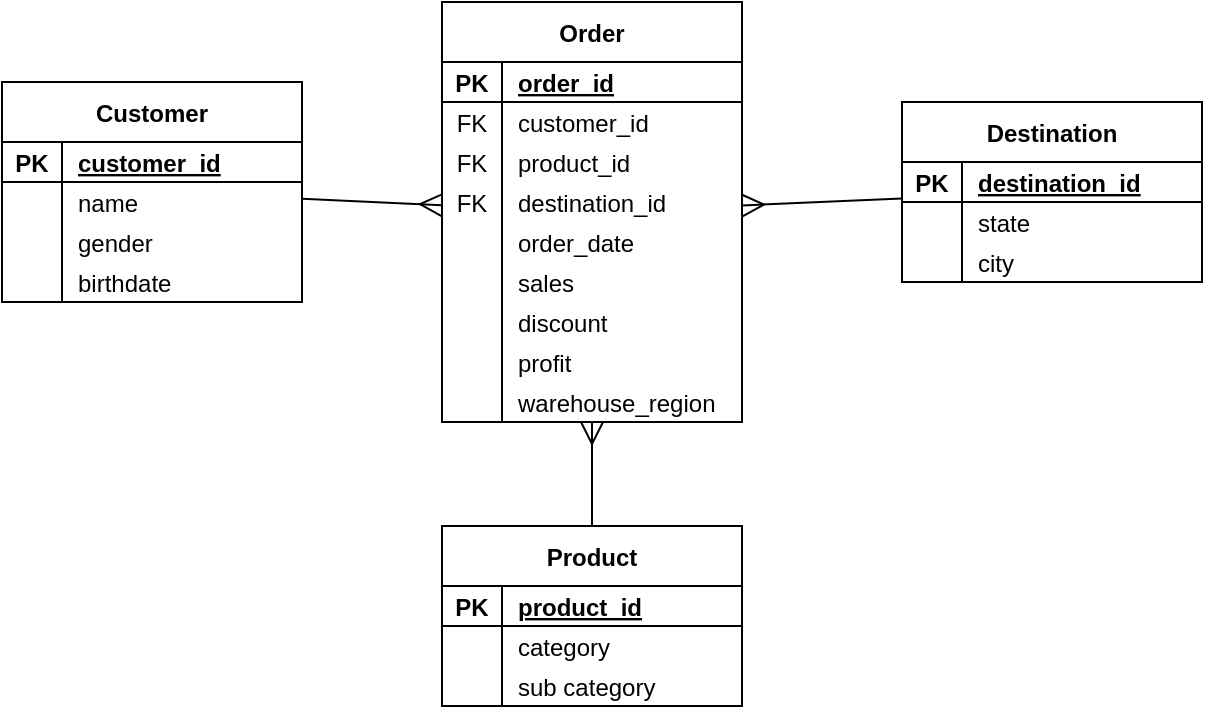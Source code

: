 <mxfile version="25.0.2" pages="3">
  <diagram id="VYcCX19N-S9Jh9h7yBrd" name="DW &amp; ETL">
    <mxGraphModel dx="928" dy="547" grid="1" gridSize="10" guides="1" tooltips="1" connect="1" arrows="1" fold="1" page="1" pageScale="1" pageWidth="827" pageHeight="1169" math="0" shadow="0">
      <root>
        <mxCell id="0" />
        <mxCell id="1" parent="0" />
        <mxCell id="9Idp0rt7eE6I-beWs3yA-1" value="Destination" style="shape=table;startSize=30;container=1;collapsible=1;childLayout=tableLayout;fixedRows=1;rowLines=0;fontStyle=1;align=center;resizeLast=1;" parent="1" vertex="1">
          <mxGeometry x="530" y="190" width="150" height="90" as="geometry" />
        </mxCell>
        <mxCell id="9Idp0rt7eE6I-beWs3yA-2" value="" style="shape=partialRectangle;collapsible=0;dropTarget=0;pointerEvents=0;fillColor=none;points=[[0,0.5],[1,0.5]];portConstraint=eastwest;top=0;left=0;right=0;bottom=1;" parent="9Idp0rt7eE6I-beWs3yA-1" vertex="1">
          <mxGeometry y="30" width="150" height="20" as="geometry" />
        </mxCell>
        <mxCell id="9Idp0rt7eE6I-beWs3yA-3" value="PK" style="shape=partialRectangle;overflow=hidden;connectable=0;fillColor=none;top=0;left=0;bottom=0;right=0;fontStyle=1;" parent="9Idp0rt7eE6I-beWs3yA-2" vertex="1">
          <mxGeometry width="30" height="20" as="geometry">
            <mxRectangle width="30" height="20" as="alternateBounds" />
          </mxGeometry>
        </mxCell>
        <mxCell id="9Idp0rt7eE6I-beWs3yA-4" value="destination_id" style="shape=partialRectangle;overflow=hidden;connectable=0;fillColor=none;top=0;left=0;bottom=0;right=0;align=left;spacingLeft=6;fontStyle=5;" parent="9Idp0rt7eE6I-beWs3yA-2" vertex="1">
          <mxGeometry x="30" width="120" height="20" as="geometry">
            <mxRectangle width="120" height="20" as="alternateBounds" />
          </mxGeometry>
        </mxCell>
        <mxCell id="9Idp0rt7eE6I-beWs3yA-8" value="" style="shape=partialRectangle;collapsible=0;dropTarget=0;pointerEvents=0;fillColor=none;points=[[0,0.5],[1,0.5]];portConstraint=eastwest;top=0;left=0;right=0;bottom=0;" parent="9Idp0rt7eE6I-beWs3yA-1" vertex="1">
          <mxGeometry y="50" width="150" height="20" as="geometry" />
        </mxCell>
        <mxCell id="9Idp0rt7eE6I-beWs3yA-9" value="" style="shape=partialRectangle;overflow=hidden;connectable=0;fillColor=none;top=0;left=0;bottom=0;right=0;" parent="9Idp0rt7eE6I-beWs3yA-8" vertex="1">
          <mxGeometry width="30" height="20" as="geometry">
            <mxRectangle width="30" height="20" as="alternateBounds" />
          </mxGeometry>
        </mxCell>
        <mxCell id="9Idp0rt7eE6I-beWs3yA-10" value="state" style="shape=partialRectangle;overflow=hidden;connectable=0;fillColor=none;top=0;left=0;bottom=0;right=0;align=left;spacingLeft=6;" parent="9Idp0rt7eE6I-beWs3yA-8" vertex="1">
          <mxGeometry x="30" width="120" height="20" as="geometry">
            <mxRectangle width="120" height="20" as="alternateBounds" />
          </mxGeometry>
        </mxCell>
        <mxCell id="9Idp0rt7eE6I-beWs3yA-11" value="" style="shape=partialRectangle;collapsible=0;dropTarget=0;pointerEvents=0;fillColor=none;points=[[0,0.5],[1,0.5]];portConstraint=eastwest;top=0;left=0;right=0;bottom=0;" parent="9Idp0rt7eE6I-beWs3yA-1" vertex="1">
          <mxGeometry y="70" width="150" height="20" as="geometry" />
        </mxCell>
        <mxCell id="9Idp0rt7eE6I-beWs3yA-12" value="" style="shape=partialRectangle;overflow=hidden;connectable=0;fillColor=none;top=0;left=0;bottom=0;right=0;" parent="9Idp0rt7eE6I-beWs3yA-11" vertex="1">
          <mxGeometry width="30" height="20" as="geometry">
            <mxRectangle width="30" height="20" as="alternateBounds" />
          </mxGeometry>
        </mxCell>
        <mxCell id="9Idp0rt7eE6I-beWs3yA-13" value="city" style="shape=partialRectangle;overflow=hidden;connectable=0;fillColor=none;top=0;left=0;bottom=0;right=0;align=left;spacingLeft=6;" parent="9Idp0rt7eE6I-beWs3yA-11" vertex="1">
          <mxGeometry x="30" width="120" height="20" as="geometry">
            <mxRectangle width="120" height="20" as="alternateBounds" />
          </mxGeometry>
        </mxCell>
        <mxCell id="9Idp0rt7eE6I-beWs3yA-14" value="Product" style="shape=table;startSize=30;container=1;collapsible=1;childLayout=tableLayout;fixedRows=1;rowLines=0;fontStyle=1;align=center;resizeLast=1;" parent="1" vertex="1">
          <mxGeometry x="300" y="402" width="150" height="90" as="geometry" />
        </mxCell>
        <mxCell id="9Idp0rt7eE6I-beWs3yA-15" value="" style="shape=partialRectangle;collapsible=0;dropTarget=0;pointerEvents=0;fillColor=none;points=[[0,0.5],[1,0.5]];portConstraint=eastwest;top=0;left=0;right=0;bottom=1;" parent="9Idp0rt7eE6I-beWs3yA-14" vertex="1">
          <mxGeometry y="30" width="150" height="20" as="geometry" />
        </mxCell>
        <mxCell id="9Idp0rt7eE6I-beWs3yA-16" value="PK" style="shape=partialRectangle;overflow=hidden;connectable=0;fillColor=none;top=0;left=0;bottom=0;right=0;fontStyle=1;" parent="9Idp0rt7eE6I-beWs3yA-15" vertex="1">
          <mxGeometry width="30" height="20" as="geometry">
            <mxRectangle width="30" height="20" as="alternateBounds" />
          </mxGeometry>
        </mxCell>
        <mxCell id="9Idp0rt7eE6I-beWs3yA-17" value="product_id" style="shape=partialRectangle;overflow=hidden;connectable=0;fillColor=none;top=0;left=0;bottom=0;right=0;align=left;spacingLeft=6;fontStyle=5;" parent="9Idp0rt7eE6I-beWs3yA-15" vertex="1">
          <mxGeometry x="30" width="120" height="20" as="geometry">
            <mxRectangle width="120" height="20" as="alternateBounds" />
          </mxGeometry>
        </mxCell>
        <mxCell id="9Idp0rt7eE6I-beWs3yA-18" value="" style="shape=partialRectangle;collapsible=0;dropTarget=0;pointerEvents=0;fillColor=none;points=[[0,0.5],[1,0.5]];portConstraint=eastwest;top=0;left=0;right=0;bottom=0;" parent="9Idp0rt7eE6I-beWs3yA-14" vertex="1">
          <mxGeometry y="50" width="150" height="20" as="geometry" />
        </mxCell>
        <mxCell id="9Idp0rt7eE6I-beWs3yA-19" value="" style="shape=partialRectangle;overflow=hidden;connectable=0;fillColor=none;top=0;left=0;bottom=0;right=0;" parent="9Idp0rt7eE6I-beWs3yA-18" vertex="1">
          <mxGeometry width="30" height="20" as="geometry">
            <mxRectangle width="30" height="20" as="alternateBounds" />
          </mxGeometry>
        </mxCell>
        <mxCell id="9Idp0rt7eE6I-beWs3yA-20" value="category" style="shape=partialRectangle;overflow=hidden;connectable=0;fillColor=none;top=0;left=0;bottom=0;right=0;align=left;spacingLeft=6;" parent="9Idp0rt7eE6I-beWs3yA-18" vertex="1">
          <mxGeometry x="30" width="120" height="20" as="geometry">
            <mxRectangle width="120" height="20" as="alternateBounds" />
          </mxGeometry>
        </mxCell>
        <mxCell id="9Idp0rt7eE6I-beWs3yA-21" value="" style="shape=partialRectangle;collapsible=0;dropTarget=0;pointerEvents=0;fillColor=none;points=[[0,0.5],[1,0.5]];portConstraint=eastwest;top=0;left=0;right=0;bottom=0;" parent="9Idp0rt7eE6I-beWs3yA-14" vertex="1">
          <mxGeometry y="70" width="150" height="20" as="geometry" />
        </mxCell>
        <mxCell id="9Idp0rt7eE6I-beWs3yA-22" value="" style="shape=partialRectangle;overflow=hidden;connectable=0;fillColor=none;top=0;left=0;bottom=0;right=0;" parent="9Idp0rt7eE6I-beWs3yA-21" vertex="1">
          <mxGeometry width="30" height="20" as="geometry">
            <mxRectangle width="30" height="20" as="alternateBounds" />
          </mxGeometry>
        </mxCell>
        <mxCell id="9Idp0rt7eE6I-beWs3yA-23" value="sub category" style="shape=partialRectangle;overflow=hidden;connectable=0;fillColor=none;top=0;left=0;bottom=0;right=0;align=left;spacingLeft=6;" parent="9Idp0rt7eE6I-beWs3yA-21" vertex="1">
          <mxGeometry x="30" width="120" height="20" as="geometry">
            <mxRectangle width="120" height="20" as="alternateBounds" />
          </mxGeometry>
        </mxCell>
        <mxCell id="9Idp0rt7eE6I-beWs3yA-27" value="Customer" style="shape=table;startSize=30;container=1;collapsible=1;childLayout=tableLayout;fixedRows=1;rowLines=0;fontStyle=1;align=center;resizeLast=1;" parent="1" vertex="1">
          <mxGeometry x="80" y="180" width="150" height="110" as="geometry" />
        </mxCell>
        <mxCell id="9Idp0rt7eE6I-beWs3yA-28" value="" style="shape=partialRectangle;collapsible=0;dropTarget=0;pointerEvents=0;fillColor=none;points=[[0,0.5],[1,0.5]];portConstraint=eastwest;top=0;left=0;right=0;bottom=1;" parent="9Idp0rt7eE6I-beWs3yA-27" vertex="1">
          <mxGeometry y="30" width="150" height="20" as="geometry" />
        </mxCell>
        <mxCell id="9Idp0rt7eE6I-beWs3yA-29" value="PK" style="shape=partialRectangle;overflow=hidden;connectable=0;fillColor=none;top=0;left=0;bottom=0;right=0;fontStyle=1;" parent="9Idp0rt7eE6I-beWs3yA-28" vertex="1">
          <mxGeometry width="30" height="20" as="geometry">
            <mxRectangle width="30" height="20" as="alternateBounds" />
          </mxGeometry>
        </mxCell>
        <mxCell id="9Idp0rt7eE6I-beWs3yA-30" value="customer_id" style="shape=partialRectangle;overflow=hidden;connectable=0;fillColor=none;top=0;left=0;bottom=0;right=0;align=left;spacingLeft=6;fontStyle=5;" parent="9Idp0rt7eE6I-beWs3yA-28" vertex="1">
          <mxGeometry x="30" width="120" height="20" as="geometry">
            <mxRectangle width="120" height="20" as="alternateBounds" />
          </mxGeometry>
        </mxCell>
        <mxCell id="9Idp0rt7eE6I-beWs3yA-31" value="" style="shape=partialRectangle;collapsible=0;dropTarget=0;pointerEvents=0;fillColor=none;points=[[0,0.5],[1,0.5]];portConstraint=eastwest;top=0;left=0;right=0;bottom=0;" parent="9Idp0rt7eE6I-beWs3yA-27" vertex="1">
          <mxGeometry y="50" width="150" height="20" as="geometry" />
        </mxCell>
        <mxCell id="9Idp0rt7eE6I-beWs3yA-32" value="" style="shape=partialRectangle;overflow=hidden;connectable=0;fillColor=none;top=0;left=0;bottom=0;right=0;" parent="9Idp0rt7eE6I-beWs3yA-31" vertex="1">
          <mxGeometry width="30" height="20" as="geometry">
            <mxRectangle width="30" height="20" as="alternateBounds" />
          </mxGeometry>
        </mxCell>
        <mxCell id="9Idp0rt7eE6I-beWs3yA-33" value="name" style="shape=partialRectangle;overflow=hidden;connectable=0;fillColor=none;top=0;left=0;bottom=0;right=0;align=left;spacingLeft=6;" parent="9Idp0rt7eE6I-beWs3yA-31" vertex="1">
          <mxGeometry x="30" width="120" height="20" as="geometry">
            <mxRectangle width="120" height="20" as="alternateBounds" />
          </mxGeometry>
        </mxCell>
        <mxCell id="9Idp0rt7eE6I-beWs3yA-34" value="" style="shape=partialRectangle;collapsible=0;dropTarget=0;pointerEvents=0;fillColor=none;points=[[0,0.5],[1,0.5]];portConstraint=eastwest;top=0;left=0;right=0;bottom=0;" parent="9Idp0rt7eE6I-beWs3yA-27" vertex="1">
          <mxGeometry y="70" width="150" height="20" as="geometry" />
        </mxCell>
        <mxCell id="9Idp0rt7eE6I-beWs3yA-35" value="" style="shape=partialRectangle;overflow=hidden;connectable=0;fillColor=none;top=0;left=0;bottom=0;right=0;" parent="9Idp0rt7eE6I-beWs3yA-34" vertex="1">
          <mxGeometry width="30" height="20" as="geometry">
            <mxRectangle width="30" height="20" as="alternateBounds" />
          </mxGeometry>
        </mxCell>
        <mxCell id="9Idp0rt7eE6I-beWs3yA-36" value="gender" style="shape=partialRectangle;overflow=hidden;connectable=0;fillColor=none;top=0;left=0;bottom=0;right=0;align=left;spacingLeft=6;" parent="9Idp0rt7eE6I-beWs3yA-34" vertex="1">
          <mxGeometry x="30" width="120" height="20" as="geometry">
            <mxRectangle width="120" height="20" as="alternateBounds" />
          </mxGeometry>
        </mxCell>
        <mxCell id="9Idp0rt7eE6I-beWs3yA-37" value="" style="shape=partialRectangle;collapsible=0;dropTarget=0;pointerEvents=0;fillColor=none;points=[[0,0.5],[1,0.5]];portConstraint=eastwest;top=0;left=0;right=0;bottom=0;" parent="9Idp0rt7eE6I-beWs3yA-27" vertex="1">
          <mxGeometry y="90" width="150" height="20" as="geometry" />
        </mxCell>
        <mxCell id="9Idp0rt7eE6I-beWs3yA-38" value="" style="shape=partialRectangle;overflow=hidden;connectable=0;fillColor=none;top=0;left=0;bottom=0;right=0;" parent="9Idp0rt7eE6I-beWs3yA-37" vertex="1">
          <mxGeometry width="30" height="20" as="geometry">
            <mxRectangle width="30" height="20" as="alternateBounds" />
          </mxGeometry>
        </mxCell>
        <mxCell id="9Idp0rt7eE6I-beWs3yA-39" value="birthdate" style="shape=partialRectangle;overflow=hidden;connectable=0;fillColor=none;top=0;left=0;bottom=0;right=0;align=left;spacingLeft=6;" parent="9Idp0rt7eE6I-beWs3yA-37" vertex="1">
          <mxGeometry x="30" width="120" height="20" as="geometry">
            <mxRectangle width="120" height="20" as="alternateBounds" />
          </mxGeometry>
        </mxCell>
        <mxCell id="6Zzy0rH5HtDhyODWwomY-1" value="Order" style="shape=table;startSize=30;container=1;collapsible=1;childLayout=tableLayout;fixedRows=1;rowLines=0;fontStyle=1;align=center;resizeLast=1;" parent="1" vertex="1">
          <mxGeometry x="300" y="140" width="150" height="210" as="geometry" />
        </mxCell>
        <mxCell id="6Zzy0rH5HtDhyODWwomY-2" value="" style="shape=partialRectangle;collapsible=0;dropTarget=0;pointerEvents=0;fillColor=none;points=[[0,0.5],[1,0.5]];portConstraint=eastwest;top=0;left=0;right=0;bottom=1;" parent="6Zzy0rH5HtDhyODWwomY-1" vertex="1">
          <mxGeometry y="30" width="150" height="20" as="geometry" />
        </mxCell>
        <mxCell id="6Zzy0rH5HtDhyODWwomY-3" value="PK" style="shape=partialRectangle;overflow=hidden;connectable=0;fillColor=none;top=0;left=0;bottom=0;right=0;fontStyle=1;" parent="6Zzy0rH5HtDhyODWwomY-2" vertex="1">
          <mxGeometry width="30" height="20" as="geometry">
            <mxRectangle width="30" height="20" as="alternateBounds" />
          </mxGeometry>
        </mxCell>
        <mxCell id="6Zzy0rH5HtDhyODWwomY-4" value="order_id" style="shape=partialRectangle;overflow=hidden;connectable=0;fillColor=none;top=0;left=0;bottom=0;right=0;align=left;spacingLeft=6;fontStyle=5;" parent="6Zzy0rH5HtDhyODWwomY-2" vertex="1">
          <mxGeometry x="30" width="120" height="20" as="geometry">
            <mxRectangle width="120" height="20" as="alternateBounds" />
          </mxGeometry>
        </mxCell>
        <mxCell id="6Zzy0rH5HtDhyODWwomY-5" value="" style="shape=partialRectangle;collapsible=0;dropTarget=0;pointerEvents=0;fillColor=none;points=[[0,0.5],[1,0.5]];portConstraint=eastwest;top=0;left=0;right=0;bottom=0;" parent="6Zzy0rH5HtDhyODWwomY-1" vertex="1">
          <mxGeometry y="50" width="150" height="20" as="geometry" />
        </mxCell>
        <mxCell id="6Zzy0rH5HtDhyODWwomY-6" value="FK" style="shape=partialRectangle;overflow=hidden;connectable=0;fillColor=none;top=0;left=0;bottom=0;right=0;" parent="6Zzy0rH5HtDhyODWwomY-5" vertex="1">
          <mxGeometry width="30" height="20" as="geometry">
            <mxRectangle width="30" height="20" as="alternateBounds" />
          </mxGeometry>
        </mxCell>
        <mxCell id="6Zzy0rH5HtDhyODWwomY-7" value="customer_id" style="shape=partialRectangle;overflow=hidden;connectable=0;fillColor=none;top=0;left=0;bottom=0;right=0;align=left;spacingLeft=6;" parent="6Zzy0rH5HtDhyODWwomY-5" vertex="1">
          <mxGeometry x="30" width="120" height="20" as="geometry">
            <mxRectangle width="120" height="20" as="alternateBounds" />
          </mxGeometry>
        </mxCell>
        <mxCell id="6Zzy0rH5HtDhyODWwomY-8" value="" style="shape=partialRectangle;collapsible=0;dropTarget=0;pointerEvents=0;fillColor=none;points=[[0,0.5],[1,0.5]];portConstraint=eastwest;top=0;left=0;right=0;bottom=0;" parent="6Zzy0rH5HtDhyODWwomY-1" vertex="1">
          <mxGeometry y="70" width="150" height="20" as="geometry" />
        </mxCell>
        <mxCell id="6Zzy0rH5HtDhyODWwomY-9" value="FK" style="shape=partialRectangle;overflow=hidden;connectable=0;fillColor=none;top=0;left=0;bottom=0;right=0;" parent="6Zzy0rH5HtDhyODWwomY-8" vertex="1">
          <mxGeometry width="30" height="20" as="geometry">
            <mxRectangle width="30" height="20" as="alternateBounds" />
          </mxGeometry>
        </mxCell>
        <mxCell id="6Zzy0rH5HtDhyODWwomY-10" value="product_id" style="shape=partialRectangle;overflow=hidden;connectable=0;fillColor=none;top=0;left=0;bottom=0;right=0;align=left;spacingLeft=6;" parent="6Zzy0rH5HtDhyODWwomY-8" vertex="1">
          <mxGeometry x="30" width="120" height="20" as="geometry">
            <mxRectangle width="120" height="20" as="alternateBounds" />
          </mxGeometry>
        </mxCell>
        <mxCell id="6Zzy0rH5HtDhyODWwomY-11" value="" style="shape=partialRectangle;collapsible=0;dropTarget=0;pointerEvents=0;fillColor=none;points=[[0,0.5],[1,0.5]];portConstraint=eastwest;top=0;left=0;right=0;bottom=0;" parent="6Zzy0rH5HtDhyODWwomY-1" vertex="1">
          <mxGeometry y="90" width="150" height="20" as="geometry" />
        </mxCell>
        <mxCell id="6Zzy0rH5HtDhyODWwomY-12" value="FK" style="shape=partialRectangle;overflow=hidden;connectable=0;fillColor=none;top=0;left=0;bottom=0;right=0;" parent="6Zzy0rH5HtDhyODWwomY-11" vertex="1">
          <mxGeometry width="30" height="20" as="geometry">
            <mxRectangle width="30" height="20" as="alternateBounds" />
          </mxGeometry>
        </mxCell>
        <mxCell id="6Zzy0rH5HtDhyODWwomY-13" value="destination_id" style="shape=partialRectangle;overflow=hidden;connectable=0;fillColor=none;top=0;left=0;bottom=0;right=0;align=left;spacingLeft=6;" parent="6Zzy0rH5HtDhyODWwomY-11" vertex="1">
          <mxGeometry x="30" width="120" height="20" as="geometry">
            <mxRectangle width="120" height="20" as="alternateBounds" />
          </mxGeometry>
        </mxCell>
        <mxCell id="6Zzy0rH5HtDhyODWwomY-14" value="" style="shape=partialRectangle;collapsible=0;dropTarget=0;pointerEvents=0;fillColor=none;points=[[0,0.5],[1,0.5]];portConstraint=eastwest;top=0;left=0;right=0;bottom=0;" parent="6Zzy0rH5HtDhyODWwomY-1" vertex="1">
          <mxGeometry y="110" width="150" height="20" as="geometry" />
        </mxCell>
        <mxCell id="6Zzy0rH5HtDhyODWwomY-15" value="" style="shape=partialRectangle;overflow=hidden;connectable=0;fillColor=none;top=0;left=0;bottom=0;right=0;" parent="6Zzy0rH5HtDhyODWwomY-14" vertex="1">
          <mxGeometry width="30" height="20" as="geometry">
            <mxRectangle width="30" height="20" as="alternateBounds" />
          </mxGeometry>
        </mxCell>
        <mxCell id="6Zzy0rH5HtDhyODWwomY-16" value="order_date" style="shape=partialRectangle;overflow=hidden;connectable=0;fillColor=none;top=0;left=0;bottom=0;right=0;align=left;spacingLeft=6;" parent="6Zzy0rH5HtDhyODWwomY-14" vertex="1">
          <mxGeometry x="30" width="120" height="20" as="geometry">
            <mxRectangle width="120" height="20" as="alternateBounds" />
          </mxGeometry>
        </mxCell>
        <mxCell id="6Zzy0rH5HtDhyODWwomY-17" value="" style="shape=partialRectangle;collapsible=0;dropTarget=0;pointerEvents=0;fillColor=none;points=[[0,0.5],[1,0.5]];portConstraint=eastwest;top=0;left=0;right=0;bottom=0;" parent="6Zzy0rH5HtDhyODWwomY-1" vertex="1">
          <mxGeometry y="130" width="150" height="20" as="geometry" />
        </mxCell>
        <mxCell id="6Zzy0rH5HtDhyODWwomY-18" value="" style="shape=partialRectangle;overflow=hidden;connectable=0;fillColor=none;top=0;left=0;bottom=0;right=0;" parent="6Zzy0rH5HtDhyODWwomY-17" vertex="1">
          <mxGeometry width="30" height="20" as="geometry">
            <mxRectangle width="30" height="20" as="alternateBounds" />
          </mxGeometry>
        </mxCell>
        <mxCell id="6Zzy0rH5HtDhyODWwomY-19" value="sales" style="shape=partialRectangle;overflow=hidden;connectable=0;fillColor=none;top=0;left=0;bottom=0;right=0;align=left;spacingLeft=6;" parent="6Zzy0rH5HtDhyODWwomY-17" vertex="1">
          <mxGeometry x="30" width="120" height="20" as="geometry">
            <mxRectangle width="120" height="20" as="alternateBounds" />
          </mxGeometry>
        </mxCell>
        <mxCell id="6Zzy0rH5HtDhyODWwomY-20" value="" style="shape=partialRectangle;collapsible=0;dropTarget=0;pointerEvents=0;fillColor=none;points=[[0,0.5],[1,0.5]];portConstraint=eastwest;top=0;left=0;right=0;bottom=0;" parent="6Zzy0rH5HtDhyODWwomY-1" vertex="1">
          <mxGeometry y="150" width="150" height="20" as="geometry" />
        </mxCell>
        <mxCell id="6Zzy0rH5HtDhyODWwomY-21" value="" style="shape=partialRectangle;overflow=hidden;connectable=0;fillColor=none;top=0;left=0;bottom=0;right=0;" parent="6Zzy0rH5HtDhyODWwomY-20" vertex="1">
          <mxGeometry width="30" height="20" as="geometry">
            <mxRectangle width="30" height="20" as="alternateBounds" />
          </mxGeometry>
        </mxCell>
        <mxCell id="6Zzy0rH5HtDhyODWwomY-22" value="discount" style="shape=partialRectangle;overflow=hidden;connectable=0;fillColor=none;top=0;left=0;bottom=0;right=0;align=left;spacingLeft=6;" parent="6Zzy0rH5HtDhyODWwomY-20" vertex="1">
          <mxGeometry x="30" width="120" height="20" as="geometry">
            <mxRectangle width="120" height="20" as="alternateBounds" />
          </mxGeometry>
        </mxCell>
        <mxCell id="6Zzy0rH5HtDhyODWwomY-45" value="" style="shape=partialRectangle;collapsible=0;dropTarget=0;pointerEvents=0;fillColor=none;points=[[0,0.5],[1,0.5]];portConstraint=eastwest;top=0;left=0;right=0;bottom=0;" parent="6Zzy0rH5HtDhyODWwomY-1" vertex="1">
          <mxGeometry y="170" width="150" height="20" as="geometry" />
        </mxCell>
        <mxCell id="6Zzy0rH5HtDhyODWwomY-46" value="" style="shape=partialRectangle;overflow=hidden;connectable=0;fillColor=none;top=0;left=0;bottom=0;right=0;" parent="6Zzy0rH5HtDhyODWwomY-45" vertex="1">
          <mxGeometry width="30" height="20" as="geometry">
            <mxRectangle width="30" height="20" as="alternateBounds" />
          </mxGeometry>
        </mxCell>
        <mxCell id="6Zzy0rH5HtDhyODWwomY-47" value="profit" style="shape=partialRectangle;overflow=hidden;connectable=0;fillColor=none;top=0;left=0;bottom=0;right=0;align=left;spacingLeft=6;" parent="6Zzy0rH5HtDhyODWwomY-45" vertex="1">
          <mxGeometry x="30" width="120" height="20" as="geometry">
            <mxRectangle width="120" height="20" as="alternateBounds" />
          </mxGeometry>
        </mxCell>
        <mxCell id="AILmcbjvUxQK0dn8QbOS-36" value="" style="shape=partialRectangle;collapsible=0;dropTarget=0;pointerEvents=0;fillColor=none;points=[[0,0.5],[1,0.5]];portConstraint=eastwest;top=0;left=0;right=0;bottom=0;" vertex="1" parent="6Zzy0rH5HtDhyODWwomY-1">
          <mxGeometry y="190" width="150" height="20" as="geometry" />
        </mxCell>
        <mxCell id="AILmcbjvUxQK0dn8QbOS-37" value="" style="shape=partialRectangle;overflow=hidden;connectable=0;fillColor=none;top=0;left=0;bottom=0;right=0;" vertex="1" parent="AILmcbjvUxQK0dn8QbOS-36">
          <mxGeometry width="30" height="20" as="geometry">
            <mxRectangle width="30" height="20" as="alternateBounds" />
          </mxGeometry>
        </mxCell>
        <mxCell id="AILmcbjvUxQK0dn8QbOS-38" value="warehouse_region" style="shape=partialRectangle;overflow=hidden;connectable=0;fillColor=none;top=0;left=0;bottom=0;right=0;align=left;spacingLeft=6;" vertex="1" parent="AILmcbjvUxQK0dn8QbOS-36">
          <mxGeometry x="30" width="120" height="20" as="geometry">
            <mxRectangle width="120" height="20" as="alternateBounds" />
          </mxGeometry>
        </mxCell>
        <mxCell id="qn9-aT4wAyqranrWkmCp-1" value="" style="fontSize=12;html=1;endArrow=ERmany;rounded=0;endSize=9;" parent="1" source="9Idp0rt7eE6I-beWs3yA-14" target="6Zzy0rH5HtDhyODWwomY-1" edge="1">
          <mxGeometry width="100" height="100" relative="1" as="geometry">
            <mxPoint x="170" y="92" as="sourcePoint" />
            <mxPoint x="240" y="22" as="targetPoint" />
          </mxGeometry>
        </mxCell>
        <mxCell id="qn9-aT4wAyqranrWkmCp-2" value="" style="fontSize=12;html=1;endArrow=ERmany;rounded=0;endSize=9;" parent="1" source="9Idp0rt7eE6I-beWs3yA-1" target="6Zzy0rH5HtDhyODWwomY-1" edge="1">
          <mxGeometry width="100" height="100" relative="1" as="geometry">
            <mxPoint x="268" y="42" as="sourcePoint" />
            <mxPoint x="352" y="157" as="targetPoint" />
          </mxGeometry>
        </mxCell>
        <mxCell id="qn9-aT4wAyqranrWkmCp-3" value="" style="fontSize=12;html=1;endArrow=ERmany;rounded=0;endSize=9;" parent="1" source="9Idp0rt7eE6I-beWs3yA-27" target="6Zzy0rH5HtDhyODWwomY-1" edge="1">
          <mxGeometry width="100" height="100" relative="1" as="geometry">
            <mxPoint x="262" y="42" as="sourcePoint" />
            <mxPoint x="328" y="150" as="targetPoint" />
          </mxGeometry>
        </mxCell>
      </root>
    </mxGraphModel>
  </diagram>
  <diagram name="Template" id="sCNVFHW_zc1JGiIKYJ8d">
    <mxGraphModel dx="1114" dy="656" grid="1" gridSize="10" guides="1" tooltips="1" connect="1" arrows="1" fold="1" page="1" pageScale="1" pageWidth="827" pageHeight="1169" math="0" shadow="0">
      <root>
        <mxCell id="0" />
        <mxCell id="1" parent="0" />
        <mxCell id="EMZnvqDmzWofthWg7twO-1" value="x" style="shape=table;startSize=30;container=1;collapsible=1;childLayout=tableLayout;fixedRows=1;rowLines=0;fontStyle=1;align=center;resizeLast=1;" parent="1" vertex="1">
          <mxGeometry x="10" y="20" width="150" height="70" as="geometry" />
        </mxCell>
        <mxCell id="EMZnvqDmzWofthWg7twO-2" value="" style="shape=partialRectangle;collapsible=0;dropTarget=0;pointerEvents=0;fillColor=none;points=[[0,0.5],[1,0.5]];portConstraint=eastwest;top=0;left=0;right=0;bottom=1;" parent="EMZnvqDmzWofthWg7twO-1" vertex="1">
          <mxGeometry y="30" width="150" height="20" as="geometry" />
        </mxCell>
        <mxCell id="EMZnvqDmzWofthWg7twO-3" value="PK" style="shape=partialRectangle;overflow=hidden;connectable=0;fillColor=none;top=0;left=0;bottom=0;right=0;fontStyle=1;" parent="EMZnvqDmzWofthWg7twO-2" vertex="1">
          <mxGeometry width="30" height="20" as="geometry">
            <mxRectangle width="30" height="20" as="alternateBounds" />
          </mxGeometry>
        </mxCell>
        <mxCell id="EMZnvqDmzWofthWg7twO-4" value="" style="shape=partialRectangle;overflow=hidden;connectable=0;fillColor=none;top=0;left=0;bottom=0;right=0;align=left;spacingLeft=6;fontStyle=5;" parent="EMZnvqDmzWofthWg7twO-2" vertex="1">
          <mxGeometry x="30" width="120" height="20" as="geometry">
            <mxRectangle width="120" height="20" as="alternateBounds" />
          </mxGeometry>
        </mxCell>
        <mxCell id="EMZnvqDmzWofthWg7twO-5" value="" style="shape=partialRectangle;collapsible=0;dropTarget=0;pointerEvents=0;fillColor=none;points=[[0,0.5],[1,0.5]];portConstraint=eastwest;top=0;left=0;right=0;bottom=0;" parent="EMZnvqDmzWofthWg7twO-1" vertex="1">
          <mxGeometry y="50" width="150" height="20" as="geometry" />
        </mxCell>
        <mxCell id="EMZnvqDmzWofthWg7twO-6" value="" style="shape=partialRectangle;overflow=hidden;connectable=0;fillColor=none;top=0;left=0;bottom=0;right=0;" parent="EMZnvqDmzWofthWg7twO-5" vertex="1">
          <mxGeometry width="30" height="20" as="geometry">
            <mxRectangle width="30" height="20" as="alternateBounds" />
          </mxGeometry>
        </mxCell>
        <mxCell id="EMZnvqDmzWofthWg7twO-7" value="" style="shape=partialRectangle;overflow=hidden;connectable=0;fillColor=none;top=0;left=0;bottom=0;right=0;align=left;spacingLeft=6;" parent="EMZnvqDmzWofthWg7twO-5" vertex="1">
          <mxGeometry x="30" width="120" height="20" as="geometry">
            <mxRectangle width="120" height="20" as="alternateBounds" />
          </mxGeometry>
        </mxCell>
        <mxCell id="EMZnvqDmzWofthWg7twO-8" value="x_vs_y" style="shape=table;startSize=30;container=1;collapsible=1;childLayout=tableLayout;fixedRows=1;rowLines=0;fontStyle=1;align=center;resizeLast=1;" parent="1" vertex="1">
          <mxGeometry x="180" y="20" width="170" height="90" as="geometry" />
        </mxCell>
        <mxCell id="EMZnvqDmzWofthWg7twO-9" value="" style="shape=tableRow;horizontal=0;startSize=0;swimlaneHead=0;swimlaneBody=0;fillColor=none;collapsible=0;dropTarget=0;points=[[0,0.5],[1,0.5]];portConstraint=eastwest;top=0;left=0;right=0;bottom=0;" parent="EMZnvqDmzWofthWg7twO-8" vertex="1">
          <mxGeometry y="30" width="170" height="20" as="geometry" />
        </mxCell>
        <mxCell id="EMZnvqDmzWofthWg7twO-10" value="PK,FK1" style="shape=partialRectangle;connectable=0;fillColor=none;top=0;left=0;bottom=0;right=0;fontStyle=1;overflow=hidden;" parent="EMZnvqDmzWofthWg7twO-9" vertex="1">
          <mxGeometry width="50" height="20" as="geometry">
            <mxRectangle width="50" height="20" as="alternateBounds" />
          </mxGeometry>
        </mxCell>
        <mxCell id="EMZnvqDmzWofthWg7twO-11" value="" style="shape=partialRectangle;connectable=0;fillColor=none;top=0;left=0;bottom=0;right=0;align=left;spacingLeft=6;fontStyle=5;overflow=hidden;" parent="EMZnvqDmzWofthWg7twO-9" vertex="1">
          <mxGeometry x="50" width="120" height="20" as="geometry">
            <mxRectangle width="120" height="20" as="alternateBounds" />
          </mxGeometry>
        </mxCell>
        <mxCell id="EMZnvqDmzWofthWg7twO-12" value="" style="shape=tableRow;horizontal=0;startSize=0;swimlaneHead=0;swimlaneBody=0;fillColor=none;collapsible=0;dropTarget=0;points=[[0,0.5],[1,0.5]];portConstraint=eastwest;top=0;left=0;right=0;bottom=1;" parent="EMZnvqDmzWofthWg7twO-8" vertex="1">
          <mxGeometry y="50" width="170" height="20" as="geometry" />
        </mxCell>
        <mxCell id="EMZnvqDmzWofthWg7twO-13" value="PK,FK2" style="shape=partialRectangle;connectable=0;fillColor=none;top=0;left=0;bottom=0;right=0;fontStyle=1;overflow=hidden;" parent="EMZnvqDmzWofthWg7twO-12" vertex="1">
          <mxGeometry width="50" height="20" as="geometry">
            <mxRectangle width="50" height="20" as="alternateBounds" />
          </mxGeometry>
        </mxCell>
        <mxCell id="EMZnvqDmzWofthWg7twO-14" value="" style="shape=partialRectangle;connectable=0;fillColor=none;top=0;left=0;bottom=0;right=0;align=left;spacingLeft=6;fontStyle=5;overflow=hidden;" parent="EMZnvqDmzWofthWg7twO-12" vertex="1">
          <mxGeometry x="50" width="120" height="20" as="geometry">
            <mxRectangle width="120" height="20" as="alternateBounds" />
          </mxGeometry>
        </mxCell>
        <mxCell id="EMZnvqDmzWofthWg7twO-15" value="" style="shape=tableRow;horizontal=0;startSize=0;swimlaneHead=0;swimlaneBody=0;fillColor=none;collapsible=0;dropTarget=0;points=[[0,0.5],[1,0.5]];portConstraint=eastwest;top=0;left=0;right=0;bottom=0;" parent="EMZnvqDmzWofthWg7twO-8" vertex="1">
          <mxGeometry y="70" width="170" height="20" as="geometry" />
        </mxCell>
        <mxCell id="EMZnvqDmzWofthWg7twO-16" value="" style="shape=partialRectangle;connectable=0;fillColor=none;top=0;left=0;bottom=0;right=0;editable=1;overflow=hidden;" parent="EMZnvqDmzWofthWg7twO-15" vertex="1">
          <mxGeometry width="50" height="20" as="geometry">
            <mxRectangle width="50" height="20" as="alternateBounds" />
          </mxGeometry>
        </mxCell>
        <mxCell id="EMZnvqDmzWofthWg7twO-17" value="" style="shape=partialRectangle;connectable=0;fillColor=none;top=0;left=0;bottom=0;right=0;align=left;spacingLeft=6;overflow=hidden;" parent="EMZnvqDmzWofthWg7twO-15" vertex="1">
          <mxGeometry x="50" width="120" height="20" as="geometry">
            <mxRectangle width="120" height="20" as="alternateBounds" />
          </mxGeometry>
        </mxCell>
        <mxCell id="EMZnvqDmzWofthWg7twO-18" value="a_vs_b_vs_c" style="shape=table;startSize=30;container=1;collapsible=1;childLayout=tableLayout;fixedRows=1;rowLines=0;fontStyle=1;align=center;resizeLast=1;" parent="1" vertex="1">
          <mxGeometry x="380" y="20" width="170" height="110" as="geometry" />
        </mxCell>
        <mxCell id="EMZnvqDmzWofthWg7twO-19" value="" style="shape=tableRow;horizontal=0;startSize=0;swimlaneHead=0;swimlaneBody=0;fillColor=none;collapsible=0;dropTarget=0;points=[[0,0.5],[1,0.5]];portConstraint=eastwest;top=0;left=0;right=0;bottom=0;" parent="EMZnvqDmzWofthWg7twO-18" vertex="1">
          <mxGeometry y="30" width="170" height="20" as="geometry" />
        </mxCell>
        <mxCell id="EMZnvqDmzWofthWg7twO-20" value="PK,FK1" style="shape=partialRectangle;connectable=0;fillColor=none;top=0;left=0;bottom=0;right=0;fontStyle=1;overflow=hidden;" parent="EMZnvqDmzWofthWg7twO-19" vertex="1">
          <mxGeometry width="50" height="20" as="geometry">
            <mxRectangle width="50" height="20" as="alternateBounds" />
          </mxGeometry>
        </mxCell>
        <mxCell id="EMZnvqDmzWofthWg7twO-21" value="" style="shape=partialRectangle;connectable=0;fillColor=none;top=0;left=0;bottom=0;right=0;align=left;spacingLeft=6;fontStyle=5;overflow=hidden;" parent="EMZnvqDmzWofthWg7twO-19" vertex="1">
          <mxGeometry x="50" width="120" height="20" as="geometry">
            <mxRectangle width="120" height="20" as="alternateBounds" />
          </mxGeometry>
        </mxCell>
        <mxCell id="EMZnvqDmzWofthWg7twO-22" value="" style="shape=tableRow;horizontal=0;startSize=0;swimlaneHead=0;swimlaneBody=0;fillColor=none;collapsible=0;dropTarget=0;points=[[0,0.5],[1,0.5]];portConstraint=eastwest;top=0;left=0;right=0;bottom=0;" parent="EMZnvqDmzWofthWg7twO-18" vertex="1">
          <mxGeometry y="50" width="170" height="20" as="geometry" />
        </mxCell>
        <mxCell id="EMZnvqDmzWofthWg7twO-23" value="PK,FK2" style="shape=partialRectangle;connectable=0;fillColor=none;top=0;left=0;bottom=0;right=0;fontStyle=1;overflow=hidden;" parent="EMZnvqDmzWofthWg7twO-22" vertex="1">
          <mxGeometry width="50" height="20" as="geometry">
            <mxRectangle width="50" height="20" as="alternateBounds" />
          </mxGeometry>
        </mxCell>
        <mxCell id="EMZnvqDmzWofthWg7twO-24" value="" style="shape=partialRectangle;connectable=0;fillColor=none;top=0;left=0;bottom=0;right=0;align=left;spacingLeft=6;fontStyle=5;overflow=hidden;" parent="EMZnvqDmzWofthWg7twO-22" vertex="1">
          <mxGeometry x="50" width="120" height="20" as="geometry">
            <mxRectangle width="120" height="20" as="alternateBounds" />
          </mxGeometry>
        </mxCell>
        <mxCell id="EMZnvqDmzWofthWg7twO-25" value="" style="shape=tableRow;horizontal=0;startSize=0;swimlaneHead=0;swimlaneBody=0;fillColor=none;collapsible=0;dropTarget=0;points=[[0,0.5],[1,0.5]];portConstraint=eastwest;top=0;left=0;right=0;bottom=1;" parent="EMZnvqDmzWofthWg7twO-18" vertex="1">
          <mxGeometry y="70" width="170" height="20" as="geometry" />
        </mxCell>
        <mxCell id="EMZnvqDmzWofthWg7twO-26" value="PK,FK3" style="shape=partialRectangle;connectable=0;fillColor=none;top=0;left=0;bottom=0;right=0;fontStyle=1;overflow=hidden;" parent="EMZnvqDmzWofthWg7twO-25" vertex="1">
          <mxGeometry width="50" height="20" as="geometry">
            <mxRectangle width="50" height="20" as="alternateBounds" />
          </mxGeometry>
        </mxCell>
        <mxCell id="EMZnvqDmzWofthWg7twO-27" value="" style="shape=partialRectangle;connectable=0;fillColor=none;top=0;left=0;bottom=0;right=0;align=left;spacingLeft=6;fontStyle=5;overflow=hidden;" parent="EMZnvqDmzWofthWg7twO-25" vertex="1">
          <mxGeometry x="50" width="120" height="20" as="geometry">
            <mxRectangle width="120" height="20" as="alternateBounds" />
          </mxGeometry>
        </mxCell>
        <mxCell id="EMZnvqDmzWofthWg7twO-28" value="" style="shape=tableRow;horizontal=0;startSize=0;swimlaneHead=0;swimlaneBody=0;fillColor=none;collapsible=0;dropTarget=0;points=[[0,0.5],[1,0.5]];portConstraint=eastwest;top=0;left=0;right=0;bottom=0;" parent="EMZnvqDmzWofthWg7twO-18" vertex="1">
          <mxGeometry y="90" width="170" height="20" as="geometry" />
        </mxCell>
        <mxCell id="EMZnvqDmzWofthWg7twO-29" value="" style="shape=partialRectangle;connectable=0;fillColor=none;top=0;left=0;bottom=0;right=0;editable=1;overflow=hidden;" parent="EMZnvqDmzWofthWg7twO-28" vertex="1">
          <mxGeometry width="50" height="20" as="geometry">
            <mxRectangle width="50" height="20" as="alternateBounds" />
          </mxGeometry>
        </mxCell>
        <mxCell id="EMZnvqDmzWofthWg7twO-30" value="" style="shape=partialRectangle;connectable=0;fillColor=none;top=0;left=0;bottom=0;right=0;align=left;spacingLeft=6;overflow=hidden;" parent="EMZnvqDmzWofthWg7twO-28" vertex="1">
          <mxGeometry x="50" width="120" height="20" as="geometry">
            <mxRectangle width="120" height="20" as="alternateBounds" />
          </mxGeometry>
        </mxCell>
        <mxCell id="EMZnvqDmzWofthWg7twO-31" value="" style="fontSize=12;html=1;endArrow=ERmany;rounded=0;endSize=9;" parent="1" edge="1">
          <mxGeometry width="100" height="100" relative="1" as="geometry">
            <mxPoint x="420" y="240" as="sourcePoint" />
            <mxPoint x="490" y="170" as="targetPoint" />
          </mxGeometry>
        </mxCell>
        <mxCell id="EMZnvqDmzWofthWg7twO-32" value="Note" style="shape=note;size=20;whiteSpace=wrap;html=1;align=left;" parent="1" vertex="1">
          <mxGeometry x="580" y="170" width="170" height="60" as="geometry" />
        </mxCell>
        <mxCell id="EMZnvqDmzWofthWg7twO-33" value="" style="endArrow=none;dashed=1;html=1;rounded=0;" parent="1" edge="1">
          <mxGeometry width="50" height="50" relative="1" as="geometry">
            <mxPoint x="490" y="240" as="sourcePoint" />
            <mxPoint x="560" y="170" as="targetPoint" />
          </mxGeometry>
        </mxCell>
        <mxCell id="EMZnvqDmzWofthWg7twO-34" value="a_vs_b_vs_c_vs_d" style="shape=table;startSize=30;container=1;collapsible=1;childLayout=tableLayout;fixedRows=1;rowLines=0;fontStyle=1;align=center;resizeLast=1;" parent="1" vertex="1">
          <mxGeometry x="580" y="20" width="170" height="130" as="geometry" />
        </mxCell>
        <mxCell id="EMZnvqDmzWofthWg7twO-35" value="" style="shape=tableRow;horizontal=0;startSize=0;swimlaneHead=0;swimlaneBody=0;fillColor=none;collapsible=0;dropTarget=0;points=[[0,0.5],[1,0.5]];portConstraint=eastwest;top=0;left=0;right=0;bottom=0;" parent="EMZnvqDmzWofthWg7twO-34" vertex="1">
          <mxGeometry y="30" width="170" height="20" as="geometry" />
        </mxCell>
        <mxCell id="EMZnvqDmzWofthWg7twO-36" value="PK,FK1" style="shape=partialRectangle;connectable=0;fillColor=none;top=0;left=0;bottom=0;right=0;fontStyle=1;overflow=hidden;" parent="EMZnvqDmzWofthWg7twO-35" vertex="1">
          <mxGeometry width="50" height="20" as="geometry">
            <mxRectangle width="50" height="20" as="alternateBounds" />
          </mxGeometry>
        </mxCell>
        <mxCell id="EMZnvqDmzWofthWg7twO-37" value="" style="shape=partialRectangle;connectable=0;fillColor=none;top=0;left=0;bottom=0;right=0;align=left;spacingLeft=6;fontStyle=5;overflow=hidden;" parent="EMZnvqDmzWofthWg7twO-35" vertex="1">
          <mxGeometry x="50" width="120" height="20" as="geometry">
            <mxRectangle width="120" height="20" as="alternateBounds" />
          </mxGeometry>
        </mxCell>
        <mxCell id="EMZnvqDmzWofthWg7twO-38" value="" style="shape=tableRow;horizontal=0;startSize=0;swimlaneHead=0;swimlaneBody=0;fillColor=none;collapsible=0;dropTarget=0;points=[[0,0.5],[1,0.5]];portConstraint=eastwest;top=0;left=0;right=0;bottom=0;" parent="EMZnvqDmzWofthWg7twO-34" vertex="1">
          <mxGeometry y="50" width="170" height="20" as="geometry" />
        </mxCell>
        <mxCell id="EMZnvqDmzWofthWg7twO-39" value="PK,FK2" style="shape=partialRectangle;connectable=0;fillColor=none;top=0;left=0;bottom=0;right=0;fontStyle=1;overflow=hidden;" parent="EMZnvqDmzWofthWg7twO-38" vertex="1">
          <mxGeometry width="50" height="20" as="geometry">
            <mxRectangle width="50" height="20" as="alternateBounds" />
          </mxGeometry>
        </mxCell>
        <mxCell id="EMZnvqDmzWofthWg7twO-40" value="" style="shape=partialRectangle;connectable=0;fillColor=none;top=0;left=0;bottom=0;right=0;align=left;spacingLeft=6;fontStyle=5;overflow=hidden;" parent="EMZnvqDmzWofthWg7twO-38" vertex="1">
          <mxGeometry x="50" width="120" height="20" as="geometry">
            <mxRectangle width="120" height="20" as="alternateBounds" />
          </mxGeometry>
        </mxCell>
        <mxCell id="EMZnvqDmzWofthWg7twO-41" value="" style="shape=tableRow;horizontal=0;startSize=0;swimlaneHead=0;swimlaneBody=0;fillColor=none;collapsible=0;dropTarget=0;points=[[0,0.5],[1,0.5]];portConstraint=eastwest;top=0;left=0;right=0;bottom=0;" parent="EMZnvqDmzWofthWg7twO-34" vertex="1">
          <mxGeometry y="70" width="170" height="20" as="geometry" />
        </mxCell>
        <mxCell id="EMZnvqDmzWofthWg7twO-42" value="PK,FK3" style="shape=partialRectangle;connectable=0;fillColor=none;top=0;left=0;bottom=0;right=0;fontStyle=1;overflow=hidden;" parent="EMZnvqDmzWofthWg7twO-41" vertex="1">
          <mxGeometry width="50" height="20" as="geometry">
            <mxRectangle width="50" height="20" as="alternateBounds" />
          </mxGeometry>
        </mxCell>
        <mxCell id="EMZnvqDmzWofthWg7twO-43" value="" style="shape=partialRectangle;connectable=0;fillColor=none;top=0;left=0;bottom=0;right=0;align=left;spacingLeft=6;fontStyle=5;overflow=hidden;" parent="EMZnvqDmzWofthWg7twO-41" vertex="1">
          <mxGeometry x="50" width="120" height="20" as="geometry">
            <mxRectangle width="120" height="20" as="alternateBounds" />
          </mxGeometry>
        </mxCell>
        <mxCell id="EMZnvqDmzWofthWg7twO-44" value="" style="shape=tableRow;horizontal=0;startSize=0;swimlaneHead=0;swimlaneBody=0;fillColor=none;collapsible=0;dropTarget=0;points=[[0,0.5],[1,0.5]];portConstraint=eastwest;top=0;left=0;right=0;bottom=1;" parent="EMZnvqDmzWofthWg7twO-34" vertex="1">
          <mxGeometry y="90" width="170" height="20" as="geometry" />
        </mxCell>
        <mxCell id="EMZnvqDmzWofthWg7twO-45" value="PK,FK4" style="shape=partialRectangle;connectable=0;fillColor=none;top=0;left=0;bottom=0;right=0;fontStyle=1;overflow=hidden;" parent="EMZnvqDmzWofthWg7twO-44" vertex="1">
          <mxGeometry width="50" height="20" as="geometry">
            <mxRectangle width="50" height="20" as="alternateBounds" />
          </mxGeometry>
        </mxCell>
        <mxCell id="EMZnvqDmzWofthWg7twO-46" value="" style="shape=partialRectangle;connectable=0;fillColor=none;top=0;left=0;bottom=0;right=0;align=left;spacingLeft=6;fontStyle=5;overflow=hidden;" parent="EMZnvqDmzWofthWg7twO-44" vertex="1">
          <mxGeometry x="50" width="120" height="20" as="geometry">
            <mxRectangle width="120" height="20" as="alternateBounds" />
          </mxGeometry>
        </mxCell>
        <mxCell id="EMZnvqDmzWofthWg7twO-47" value="" style="shape=tableRow;horizontal=0;startSize=0;swimlaneHead=0;swimlaneBody=0;fillColor=none;collapsible=0;dropTarget=0;points=[[0,0.5],[1,0.5]];portConstraint=eastwest;top=0;left=0;right=0;bottom=0;" parent="EMZnvqDmzWofthWg7twO-34" vertex="1">
          <mxGeometry y="110" width="170" height="20" as="geometry" />
        </mxCell>
        <mxCell id="EMZnvqDmzWofthWg7twO-48" value="" style="shape=partialRectangle;connectable=0;fillColor=none;top=0;left=0;bottom=0;right=0;editable=1;overflow=hidden;" parent="EMZnvqDmzWofthWg7twO-47" vertex="1">
          <mxGeometry width="50" height="20" as="geometry">
            <mxRectangle width="50" height="20" as="alternateBounds" />
          </mxGeometry>
        </mxCell>
        <mxCell id="EMZnvqDmzWofthWg7twO-49" value="" style="shape=partialRectangle;connectable=0;fillColor=none;top=0;left=0;bottom=0;right=0;align=left;spacingLeft=6;overflow=hidden;" parent="EMZnvqDmzWofthWg7twO-47" vertex="1">
          <mxGeometry x="50" width="120" height="20" as="geometry">
            <mxRectangle width="120" height="20" as="alternateBounds" />
          </mxGeometry>
        </mxCell>
        <mxCell id="EMZnvqDmzWofthWg7twO-50" value="x" style="shape=table;startSize=30;container=1;collapsible=1;childLayout=tableLayout;fixedRows=1;rowLines=0;fontStyle=1;align=center;resizeLast=1;" parent="1" vertex="1">
          <mxGeometry x="10" y="150" width="150" height="70" as="geometry" />
        </mxCell>
        <mxCell id="EMZnvqDmzWofthWg7twO-51" value="" style="shape=partialRectangle;collapsible=0;dropTarget=0;pointerEvents=0;fillColor=none;points=[[0,0.5],[1,0.5]];portConstraint=eastwest;top=0;left=0;right=0;bottom=1;" parent="EMZnvqDmzWofthWg7twO-50" vertex="1">
          <mxGeometry y="30" width="150" height="20" as="geometry" />
        </mxCell>
        <mxCell id="EMZnvqDmzWofthWg7twO-52" value="PK" style="shape=partialRectangle;overflow=hidden;connectable=0;fillColor=none;top=0;left=0;bottom=0;right=0;fontStyle=1;" parent="EMZnvqDmzWofthWg7twO-51" vertex="1">
          <mxGeometry width="30" height="20" as="geometry">
            <mxRectangle width="30" height="20" as="alternateBounds" />
          </mxGeometry>
        </mxCell>
        <mxCell id="EMZnvqDmzWofthWg7twO-53" value="code" style="shape=partialRectangle;overflow=hidden;connectable=0;fillColor=none;top=0;left=0;bottom=0;right=0;align=left;spacingLeft=6;fontStyle=5;" parent="EMZnvqDmzWofthWg7twO-51" vertex="1">
          <mxGeometry x="30" width="120" height="20" as="geometry">
            <mxRectangle width="120" height="20" as="alternateBounds" />
          </mxGeometry>
        </mxCell>
        <mxCell id="EMZnvqDmzWofthWg7twO-54" value="" style="shape=partialRectangle;collapsible=0;dropTarget=0;pointerEvents=0;fillColor=none;points=[[0,0.5],[1,0.5]];portConstraint=eastwest;top=0;left=0;right=0;bottom=0;" parent="EMZnvqDmzWofthWg7twO-50" vertex="1">
          <mxGeometry y="50" width="150" height="20" as="geometry" />
        </mxCell>
        <mxCell id="EMZnvqDmzWofthWg7twO-55" value="" style="shape=partialRectangle;overflow=hidden;connectable=0;fillColor=none;top=0;left=0;bottom=0;right=0;" parent="EMZnvqDmzWofthWg7twO-54" vertex="1">
          <mxGeometry width="30" height="20" as="geometry">
            <mxRectangle width="30" height="20" as="alternateBounds" />
          </mxGeometry>
        </mxCell>
        <mxCell id="EMZnvqDmzWofthWg7twO-56" value="nom" style="shape=partialRectangle;overflow=hidden;connectable=0;fillColor=none;top=0;left=0;bottom=0;right=0;align=left;spacingLeft=6;" parent="EMZnvqDmzWofthWg7twO-54" vertex="1">
          <mxGeometry x="30" width="120" height="20" as="geometry">
            <mxRectangle width="120" height="20" as="alternateBounds" />
          </mxGeometry>
        </mxCell>
        <mxCell id="EMZnvqDmzWofthWg7twO-57" value="x" style="shape=table;startSize=30;container=1;collapsible=1;childLayout=tableLayout;fixedRows=1;rowLines=0;fontStyle=1;align=center;resizeLast=1;" parent="1" vertex="1">
          <mxGeometry x="10" y="250" width="150" height="70" as="geometry" />
        </mxCell>
        <mxCell id="EMZnvqDmzWofthWg7twO-58" value="" style="shape=partialRectangle;collapsible=0;dropTarget=0;pointerEvents=0;fillColor=none;points=[[0,0.5],[1,0.5]];portConstraint=eastwest;top=0;left=0;right=0;bottom=1;" parent="EMZnvqDmzWofthWg7twO-57" vertex="1">
          <mxGeometry y="30" width="150" height="20" as="geometry" />
        </mxCell>
        <mxCell id="EMZnvqDmzWofthWg7twO-59" value="PK" style="shape=partialRectangle;overflow=hidden;connectable=0;fillColor=none;top=0;left=0;bottom=0;right=0;fontStyle=1;" parent="EMZnvqDmzWofthWg7twO-58" vertex="1">
          <mxGeometry width="30" height="20" as="geometry">
            <mxRectangle width="30" height="20" as="alternateBounds" />
          </mxGeometry>
        </mxCell>
        <mxCell id="EMZnvqDmzWofthWg7twO-60" value="num_code" style="shape=partialRectangle;overflow=hidden;connectable=0;fillColor=none;top=0;left=0;bottom=0;right=0;align=left;spacingLeft=6;fontStyle=5;" parent="EMZnvqDmzWofthWg7twO-58" vertex="1">
          <mxGeometry x="30" width="120" height="20" as="geometry">
            <mxRectangle width="120" height="20" as="alternateBounds" />
          </mxGeometry>
        </mxCell>
        <mxCell id="EMZnvqDmzWofthWg7twO-61" value="" style="shape=partialRectangle;collapsible=0;dropTarget=0;pointerEvents=0;fillColor=none;points=[[0,0.5],[1,0.5]];portConstraint=eastwest;top=0;left=0;right=0;bottom=0;" parent="EMZnvqDmzWofthWg7twO-57" vertex="1">
          <mxGeometry y="50" width="150" height="20" as="geometry" />
        </mxCell>
        <mxCell id="EMZnvqDmzWofthWg7twO-62" value="" style="shape=partialRectangle;overflow=hidden;connectable=0;fillColor=none;top=0;left=0;bottom=0;right=0;" parent="EMZnvqDmzWofthWg7twO-61" vertex="1">
          <mxGeometry width="30" height="20" as="geometry">
            <mxRectangle width="30" height="20" as="alternateBounds" />
          </mxGeometry>
        </mxCell>
        <mxCell id="EMZnvqDmzWofthWg7twO-63" value="nom" style="shape=partialRectangle;overflow=hidden;connectable=0;fillColor=none;top=0;left=0;bottom=0;right=0;align=left;spacingLeft=6;" parent="EMZnvqDmzWofthWg7twO-61" vertex="1">
          <mxGeometry x="30" width="120" height="20" as="geometry">
            <mxRectangle width="120" height="20" as="alternateBounds" />
          </mxGeometry>
        </mxCell>
        <mxCell id="EMZnvqDmzWofthWg7twO-64" value="" style="endArrow=none;html=1;rounded=0;" parent="1" edge="1">
          <mxGeometry width="50" height="50" relative="1" as="geometry">
            <mxPoint x="450" y="240" as="sourcePoint" />
            <mxPoint x="530" y="170" as="targetPoint" />
          </mxGeometry>
        </mxCell>
        <mxCell id="EMZnvqDmzWofthWg7twO-65" value="Tables candidates sans PK" style="rounded=0;whiteSpace=wrap;html=1;" parent="1" vertex="1">
          <mxGeometry x="190" y="150" width="200" height="30" as="geometry" />
        </mxCell>
        <mxCell id="EMZnvqDmzWofthWg7twO-66" value="Orphelin(s):&lt;br&gt;-&amp;nbsp;" style="shape=note;size=20;whiteSpace=wrap;html=1;align=left;" parent="1" vertex="1">
          <mxGeometry x="580" y="240" width="130" height="70" as="geometry" />
        </mxCell>
        <mxCell id="EMZnvqDmzWofthWg7twO-67" value="Tables avec PK" style="rounded=0;whiteSpace=wrap;html=1;" parent="1" vertex="1">
          <mxGeometry x="190" y="205" width="200" height="30" as="geometry" />
        </mxCell>
        <mxCell id="EMZnvqDmzWofthWg7twO-68" value="Tables avec relations 1-N" style="rounded=0;whiteSpace=wrap;html=1;" parent="1" vertex="1">
          <mxGeometry x="190" y="260" width="200" height="30" as="geometry" />
        </mxCell>
        <mxCell id="EMZnvqDmzWofthWg7twO-69" value="Résidu (PK des ilots + orphelins):&lt;br&gt;-" style="shape=note;size=20;whiteSpace=wrap;html=1;align=left;" parent="1" vertex="1">
          <mxGeometry x="540" y="330" width="210" height="50" as="geometry" />
        </mxCell>
        <mxCell id="EMZnvqDmzWofthWg7twO-70" value="Exploitation du résidu" style="rounded=0;whiteSpace=wrap;html=1;" parent="1" vertex="1">
          <mxGeometry x="190" y="320" width="200" height="30" as="geometry" />
        </mxCell>
        <mxCell id="EMZnvqDmzWofthWg7twO-71" value="Tables avec relations N-M" style="rounded=0;whiteSpace=wrap;html=1;" parent="1" vertex="1">
          <mxGeometry x="190" y="370" width="200" height="30" as="geometry" />
        </mxCell>
        <mxCell id="EMZnvqDmzWofthWg7twO-72" value="Dépendances fonctionnelles à vérifier:&lt;br&gt;→&amp;nbsp;" style="shape=note;size=20;whiteSpace=wrap;html=1;align=left;" parent="1" vertex="1">
          <mxGeometry x="540" y="400" width="240" height="40" as="geometry" />
        </mxCell>
      </root>
    </mxGraphModel>
  </diagram>
  <diagram name="Pattern" id="5CuapeXHOddapg_7Wudo">
    <mxGraphModel dx="782" dy="510" grid="1" gridSize="10" guides="1" tooltips="1" connect="1" arrows="1" fold="1" page="1" pageScale="1" pageWidth="827" pageHeight="1169" math="0" shadow="0">
      <root>
        <mxCell id="0" />
        <mxCell id="1" parent="0" />
        <mxCell id="Dfg7eb4aAg4UZPPfmyUi-28" value="x" style="shape=table;startSize=30;container=1;collapsible=1;childLayout=tableLayout;fixedRows=1;rowLines=0;fontStyle=1;align=center;resizeLast=1;" parent="1" vertex="1">
          <mxGeometry x="60" y="20" width="130" height="70" as="geometry" />
        </mxCell>
        <mxCell id="Dfg7eb4aAg4UZPPfmyUi-29" value="" style="shape=partialRectangle;collapsible=0;dropTarget=0;pointerEvents=0;fillColor=none;points=[[0,0.5],[1,0.5]];portConstraint=eastwest;top=0;left=0;right=0;bottom=1;" parent="Dfg7eb4aAg4UZPPfmyUi-28" vertex="1">
          <mxGeometry y="30" width="130" height="20" as="geometry" />
        </mxCell>
        <mxCell id="Dfg7eb4aAg4UZPPfmyUi-30" value="PK" style="shape=partialRectangle;overflow=hidden;connectable=0;fillColor=#d5e8d4;top=0;left=0;bottom=0;right=0;fontStyle=1;strokeColor=#82b366;" parent="Dfg7eb4aAg4UZPPfmyUi-29" vertex="1">
          <mxGeometry width="30" height="20" as="geometry">
            <mxRectangle width="30" height="20" as="alternateBounds" />
          </mxGeometry>
        </mxCell>
        <mxCell id="Dfg7eb4aAg4UZPPfmyUi-31" value="id" style="shape=partialRectangle;overflow=hidden;connectable=0;fillColor=none;top=0;left=0;bottom=0;right=0;align=left;spacingLeft=6;fontStyle=5;" parent="Dfg7eb4aAg4UZPPfmyUi-29" vertex="1">
          <mxGeometry x="30" width="100" height="20" as="geometry">
            <mxRectangle width="100" height="20" as="alternateBounds" />
          </mxGeometry>
        </mxCell>
        <mxCell id="Dfg7eb4aAg4UZPPfmyUi-32" value="" style="shape=partialRectangle;collapsible=0;dropTarget=0;pointerEvents=0;fillColor=none;points=[[0,0.5],[1,0.5]];portConstraint=eastwest;top=0;left=0;right=0;bottom=0;" parent="Dfg7eb4aAg4UZPPfmyUi-28" vertex="1">
          <mxGeometry y="50" width="130" height="20" as="geometry" />
        </mxCell>
        <mxCell id="Dfg7eb4aAg4UZPPfmyUi-33" value="" style="shape=partialRectangle;overflow=hidden;connectable=0;fillColor=none;top=0;left=0;bottom=0;right=0;" parent="Dfg7eb4aAg4UZPPfmyUi-32" vertex="1">
          <mxGeometry width="30" height="20" as="geometry">
            <mxRectangle width="30" height="20" as="alternateBounds" />
          </mxGeometry>
        </mxCell>
        <mxCell id="Dfg7eb4aAg4UZPPfmyUi-34" value="" style="shape=partialRectangle;overflow=hidden;connectable=0;fillColor=none;top=0;left=0;bottom=0;right=0;align=left;spacingLeft=6;" parent="Dfg7eb4aAg4UZPPfmyUi-32" vertex="1">
          <mxGeometry x="30" width="100" height="20" as="geometry">
            <mxRectangle width="100" height="20" as="alternateBounds" />
          </mxGeometry>
        </mxCell>
        <mxCell id="Dfg7eb4aAg4UZPPfmyUi-35" value="y" style="shape=table;startSize=30;container=1;collapsible=1;childLayout=tableLayout;fixedRows=1;rowLines=0;fontStyle=1;align=center;resizeLast=1;" parent="1" vertex="1">
          <mxGeometry x="285" y="20" width="140" height="70" as="geometry" />
        </mxCell>
        <mxCell id="Dfg7eb4aAg4UZPPfmyUi-36" value="" style="shape=partialRectangle;collapsible=0;dropTarget=0;pointerEvents=0;fillColor=none;points=[[0,0.5],[1,0.5]];portConstraint=eastwest;top=0;left=0;right=0;bottom=1;" parent="Dfg7eb4aAg4UZPPfmyUi-35" vertex="1">
          <mxGeometry y="30" width="140" height="20" as="geometry" />
        </mxCell>
        <mxCell id="Dfg7eb4aAg4UZPPfmyUi-37" value="PK" style="shape=partialRectangle;overflow=hidden;connectable=0;fillColor=none;top=0;left=0;bottom=0;right=0;fontStyle=1;" parent="Dfg7eb4aAg4UZPPfmyUi-36" vertex="1">
          <mxGeometry width="30" height="20" as="geometry">
            <mxRectangle width="30" height="20" as="alternateBounds" />
          </mxGeometry>
        </mxCell>
        <mxCell id="Dfg7eb4aAg4UZPPfmyUi-38" value="id" style="shape=partialRectangle;overflow=hidden;connectable=0;fillColor=none;top=0;left=0;bottom=0;right=0;align=left;spacingLeft=6;fontStyle=5;" parent="Dfg7eb4aAg4UZPPfmyUi-36" vertex="1">
          <mxGeometry x="30" width="110" height="20" as="geometry">
            <mxRectangle width="110" height="20" as="alternateBounds" />
          </mxGeometry>
        </mxCell>
        <mxCell id="Dfg7eb4aAg4UZPPfmyUi-39" value="" style="shape=partialRectangle;collapsible=0;dropTarget=0;pointerEvents=0;fillColor=none;points=[[0,0.5],[1,0.5]];portConstraint=eastwest;top=0;left=0;right=0;bottom=0;" parent="Dfg7eb4aAg4UZPPfmyUi-35" vertex="1">
          <mxGeometry y="50" width="140" height="20" as="geometry" />
        </mxCell>
        <mxCell id="Dfg7eb4aAg4UZPPfmyUi-40" value="FK" style="shape=partialRectangle;overflow=hidden;connectable=0;fillColor=#d5e8d4;top=0;left=0;bottom=0;right=0;strokeColor=#82b366;" parent="Dfg7eb4aAg4UZPPfmyUi-39" vertex="1">
          <mxGeometry width="30" height="20" as="geometry">
            <mxRectangle width="30" height="20" as="alternateBounds" />
          </mxGeometry>
        </mxCell>
        <mxCell id="Dfg7eb4aAg4UZPPfmyUi-41" value="x_id" style="shape=partialRectangle;overflow=hidden;connectable=0;fillColor=none;top=0;left=0;bottom=0;right=0;align=left;spacingLeft=6;" parent="Dfg7eb4aAg4UZPPfmyUi-39" vertex="1">
          <mxGeometry x="30" width="110" height="20" as="geometry">
            <mxRectangle width="110" height="20" as="alternateBounds" />
          </mxGeometry>
        </mxCell>
        <mxCell id="Dfg7eb4aAg4UZPPfmyUi-42" value="" style="fontSize=12;html=1;endArrow=ERmany;rounded=0;endSize=9;entryX=0;entryY=0.5;entryDx=0;entryDy=0;fillColor=#d5e8d4;strokeColor=#82b366;exitX=1;exitY=0.5;exitDx=0;exitDy=0;" parent="1" source="Dfg7eb4aAg4UZPPfmyUi-29" target="Dfg7eb4aAg4UZPPfmyUi-39" edge="1">
          <mxGeometry width="100" height="100" relative="1" as="geometry">
            <mxPoint x="190" y="70" as="sourcePoint" />
            <mxPoint x="290" y="-30" as="targetPoint" />
          </mxGeometry>
        </mxCell>
        <mxCell id="Dfg7eb4aAg4UZPPfmyUi-43" value="x" style="shape=table;startSize=30;container=1;collapsible=1;childLayout=tableLayout;fixedRows=1;rowLines=0;fontStyle=1;align=center;resizeLast=1;" parent="1" vertex="1">
          <mxGeometry x="60" y="135" width="130" height="70" as="geometry" />
        </mxCell>
        <mxCell id="Dfg7eb4aAg4UZPPfmyUi-44" value="" style="shape=partialRectangle;collapsible=0;dropTarget=0;pointerEvents=0;fillColor=none;points=[[0,0.5],[1,0.5]];portConstraint=eastwest;top=0;left=0;right=0;bottom=1;" parent="Dfg7eb4aAg4UZPPfmyUi-43" vertex="1">
          <mxGeometry y="30" width="130" height="20" as="geometry" />
        </mxCell>
        <mxCell id="Dfg7eb4aAg4UZPPfmyUi-45" value="PK" style="shape=partialRectangle;overflow=hidden;connectable=0;fillColor=#d5e8d4;top=0;left=0;bottom=0;right=0;fontStyle=1;strokeColor=#82b366;" parent="Dfg7eb4aAg4UZPPfmyUi-44" vertex="1">
          <mxGeometry width="30" height="20" as="geometry">
            <mxRectangle width="30" height="20" as="alternateBounds" />
          </mxGeometry>
        </mxCell>
        <mxCell id="Dfg7eb4aAg4UZPPfmyUi-46" value="id" style="shape=partialRectangle;overflow=hidden;connectable=0;fillColor=none;top=0;left=0;bottom=0;right=0;align=left;spacingLeft=6;fontStyle=5;" parent="Dfg7eb4aAg4UZPPfmyUi-44" vertex="1">
          <mxGeometry x="30" width="100" height="20" as="geometry">
            <mxRectangle width="100" height="20" as="alternateBounds" />
          </mxGeometry>
        </mxCell>
        <mxCell id="Dfg7eb4aAg4UZPPfmyUi-47" value="" style="shape=partialRectangle;collapsible=0;dropTarget=0;pointerEvents=0;fillColor=none;points=[[0,0.5],[1,0.5]];portConstraint=eastwest;top=0;left=0;right=0;bottom=0;" parent="Dfg7eb4aAg4UZPPfmyUi-43" vertex="1">
          <mxGeometry y="50" width="130" height="20" as="geometry" />
        </mxCell>
        <mxCell id="Dfg7eb4aAg4UZPPfmyUi-48" value="" style="shape=partialRectangle;overflow=hidden;connectable=0;fillColor=none;top=0;left=0;bottom=0;right=0;" parent="Dfg7eb4aAg4UZPPfmyUi-47" vertex="1">
          <mxGeometry width="30" height="20" as="geometry">
            <mxRectangle width="30" height="20" as="alternateBounds" />
          </mxGeometry>
        </mxCell>
        <mxCell id="Dfg7eb4aAg4UZPPfmyUi-49" value="" style="shape=partialRectangle;overflow=hidden;connectable=0;fillColor=none;top=0;left=0;bottom=0;right=0;align=left;spacingLeft=6;" parent="Dfg7eb4aAg4UZPPfmyUi-47" vertex="1">
          <mxGeometry x="30" width="100" height="20" as="geometry">
            <mxRectangle width="100" height="20" as="alternateBounds" />
          </mxGeometry>
        </mxCell>
        <mxCell id="Dfg7eb4aAg4UZPPfmyUi-50" value="y" style="shape=table;startSize=30;container=1;collapsible=1;childLayout=tableLayout;fixedRows=1;rowLines=0;fontStyle=1;align=center;resizeLast=1;" parent="1" vertex="1">
          <mxGeometry x="540" y="150" width="140" height="70" as="geometry" />
        </mxCell>
        <mxCell id="Dfg7eb4aAg4UZPPfmyUi-51" value="" style="shape=partialRectangle;collapsible=0;dropTarget=0;pointerEvents=0;fillColor=none;points=[[0,0.5],[1,0.5]];portConstraint=eastwest;top=0;left=0;right=0;bottom=1;" parent="Dfg7eb4aAg4UZPPfmyUi-50" vertex="1">
          <mxGeometry y="30" width="140" height="20" as="geometry" />
        </mxCell>
        <mxCell id="Dfg7eb4aAg4UZPPfmyUi-52" value="PK" style="shape=partialRectangle;overflow=hidden;connectable=0;fillColor=#ffe6cc;top=0;left=0;bottom=0;right=0;fontStyle=1;strokeColor=#d79b00;" parent="Dfg7eb4aAg4UZPPfmyUi-51" vertex="1">
          <mxGeometry width="30" height="20" as="geometry">
            <mxRectangle width="30" height="20" as="alternateBounds" />
          </mxGeometry>
        </mxCell>
        <mxCell id="Dfg7eb4aAg4UZPPfmyUi-53" value="id" style="shape=partialRectangle;overflow=hidden;connectable=0;fillColor=none;top=0;left=0;bottom=0;right=0;align=left;spacingLeft=6;fontStyle=5;" parent="Dfg7eb4aAg4UZPPfmyUi-51" vertex="1">
          <mxGeometry x="30" width="110" height="20" as="geometry">
            <mxRectangle width="110" height="20" as="alternateBounds" />
          </mxGeometry>
        </mxCell>
        <mxCell id="Dfg7eb4aAg4UZPPfmyUi-54" value="" style="shape=partialRectangle;collapsible=0;dropTarget=0;pointerEvents=0;fillColor=none;points=[[0,0.5],[1,0.5]];portConstraint=eastwest;top=0;left=0;right=0;bottom=0;" parent="Dfg7eb4aAg4UZPPfmyUi-50" vertex="1">
          <mxGeometry y="50" width="140" height="20" as="geometry" />
        </mxCell>
        <mxCell id="Dfg7eb4aAg4UZPPfmyUi-55" value="" style="shape=partialRectangle;overflow=hidden;connectable=0;fillColor=none;top=0;left=0;bottom=0;right=0;" parent="Dfg7eb4aAg4UZPPfmyUi-54" vertex="1">
          <mxGeometry width="30" height="20" as="geometry">
            <mxRectangle width="30" height="20" as="alternateBounds" />
          </mxGeometry>
        </mxCell>
        <mxCell id="Dfg7eb4aAg4UZPPfmyUi-56" value="" style="shape=partialRectangle;overflow=hidden;connectable=0;fillColor=none;top=0;left=0;bottom=0;right=0;align=left;spacingLeft=6;" parent="Dfg7eb4aAg4UZPPfmyUi-54" vertex="1">
          <mxGeometry x="30" width="110" height="20" as="geometry">
            <mxRectangle width="110" height="20" as="alternateBounds" />
          </mxGeometry>
        </mxCell>
        <mxCell id="Dfg7eb4aAg4UZPPfmyUi-57" value="x_vs_y" style="shape=table;startSize=30;container=1;collapsible=1;childLayout=tableLayout;fixedRows=1;rowLines=0;fontStyle=1;align=center;resizeLast=1;" parent="1" vertex="1">
          <mxGeometry x="280" y="125" width="160" height="90" as="geometry" />
        </mxCell>
        <mxCell id="Dfg7eb4aAg4UZPPfmyUi-58" value="" style="shape=tableRow;horizontal=0;startSize=0;swimlaneHead=0;swimlaneBody=0;fillColor=none;collapsible=0;dropTarget=0;points=[[0,0.5],[1,0.5]];portConstraint=eastwest;top=0;left=0;right=0;bottom=0;" parent="Dfg7eb4aAg4UZPPfmyUi-57" vertex="1">
          <mxGeometry y="30" width="160" height="20" as="geometry" />
        </mxCell>
        <mxCell id="Dfg7eb4aAg4UZPPfmyUi-59" value="PK,FK1" style="shape=partialRectangle;connectable=0;fillColor=#d5e8d4;top=0;left=0;bottom=0;right=0;fontStyle=1;overflow=hidden;strokeColor=#82b366;" parent="Dfg7eb4aAg4UZPPfmyUi-58" vertex="1">
          <mxGeometry width="50" height="20" as="geometry">
            <mxRectangle width="50" height="20" as="alternateBounds" />
          </mxGeometry>
        </mxCell>
        <mxCell id="Dfg7eb4aAg4UZPPfmyUi-60" value="x_id" style="shape=partialRectangle;connectable=0;fillColor=none;top=0;left=0;bottom=0;right=0;align=left;spacingLeft=6;fontStyle=5;overflow=hidden;" parent="Dfg7eb4aAg4UZPPfmyUi-58" vertex="1">
          <mxGeometry x="50" width="110" height="20" as="geometry">
            <mxRectangle width="110" height="20" as="alternateBounds" />
          </mxGeometry>
        </mxCell>
        <mxCell id="Dfg7eb4aAg4UZPPfmyUi-61" value="" style="shape=tableRow;horizontal=0;startSize=0;swimlaneHead=0;swimlaneBody=0;fillColor=none;collapsible=0;dropTarget=0;points=[[0,0.5],[1,0.5]];portConstraint=eastwest;top=0;left=0;right=0;bottom=1;" parent="Dfg7eb4aAg4UZPPfmyUi-57" vertex="1">
          <mxGeometry y="50" width="160" height="20" as="geometry" />
        </mxCell>
        <mxCell id="Dfg7eb4aAg4UZPPfmyUi-62" value="PK,FK2" style="shape=partialRectangle;connectable=0;fillColor=#ffe6cc;top=0;left=0;bottom=0;right=0;fontStyle=1;overflow=hidden;strokeColor=#d79b00;" parent="Dfg7eb4aAg4UZPPfmyUi-61" vertex="1">
          <mxGeometry width="50" height="20" as="geometry">
            <mxRectangle width="50" height="20" as="alternateBounds" />
          </mxGeometry>
        </mxCell>
        <mxCell id="Dfg7eb4aAg4UZPPfmyUi-63" value="y_id" style="shape=partialRectangle;connectable=0;fillColor=none;top=0;left=0;bottom=0;right=0;align=left;spacingLeft=6;fontStyle=5;overflow=hidden;" parent="Dfg7eb4aAg4UZPPfmyUi-61" vertex="1">
          <mxGeometry x="50" width="110" height="20" as="geometry">
            <mxRectangle width="110" height="20" as="alternateBounds" />
          </mxGeometry>
        </mxCell>
        <mxCell id="Dfg7eb4aAg4UZPPfmyUi-64" value="" style="shape=tableRow;horizontal=0;startSize=0;swimlaneHead=0;swimlaneBody=0;fillColor=none;collapsible=0;dropTarget=0;points=[[0,0.5],[1,0.5]];portConstraint=eastwest;top=0;left=0;right=0;bottom=0;" parent="Dfg7eb4aAg4UZPPfmyUi-57" vertex="1">
          <mxGeometry y="70" width="160" height="20" as="geometry" />
        </mxCell>
        <mxCell id="Dfg7eb4aAg4UZPPfmyUi-65" value="" style="shape=partialRectangle;connectable=0;fillColor=none;top=0;left=0;bottom=0;right=0;editable=1;overflow=hidden;" parent="Dfg7eb4aAg4UZPPfmyUi-64" vertex="1">
          <mxGeometry width="50" height="20" as="geometry">
            <mxRectangle width="50" height="20" as="alternateBounds" />
          </mxGeometry>
        </mxCell>
        <mxCell id="Dfg7eb4aAg4UZPPfmyUi-66" value="" style="shape=partialRectangle;connectable=0;fillColor=none;top=0;left=0;bottom=0;right=0;align=left;spacingLeft=6;overflow=hidden;" parent="Dfg7eb4aAg4UZPPfmyUi-64" vertex="1">
          <mxGeometry x="50" width="110" height="20" as="geometry">
            <mxRectangle width="110" height="20" as="alternateBounds" />
          </mxGeometry>
        </mxCell>
        <mxCell id="Dfg7eb4aAg4UZPPfmyUi-67" value="" style="fontSize=12;html=1;endArrow=ERmany;rounded=0;endSize=9;fillColor=#d5e8d4;strokeColor=#82b366;entryX=0;entryY=0.5;entryDx=0;entryDy=0;exitX=1;exitY=0.5;exitDx=0;exitDy=0;exitPerimeter=0;" parent="1" source="Dfg7eb4aAg4UZPPfmyUi-44" target="Dfg7eb4aAg4UZPPfmyUi-58" edge="1">
          <mxGeometry width="100" height="100" relative="1" as="geometry">
            <mxPoint x="200" y="120" as="sourcePoint" />
            <mxPoint x="280" y="124" as="targetPoint" />
          </mxGeometry>
        </mxCell>
        <mxCell id="Dfg7eb4aAg4UZPPfmyUi-68" value="" style="fontSize=12;html=1;endArrow=ERmany;rounded=0;endSize=9;exitX=0;exitY=0.5;exitDx=0;exitDy=0;entryX=1;entryY=0.5;entryDx=0;entryDy=0;fillColor=#ffe6cc;strokeColor=#d79b00;" parent="1" source="Dfg7eb4aAg4UZPPfmyUi-51" target="Dfg7eb4aAg4UZPPfmyUi-61" edge="1">
          <mxGeometry width="100" height="100" relative="1" as="geometry">
            <mxPoint x="490" y="179" as="sourcePoint" />
            <mxPoint x="580" y="54" as="targetPoint" />
          </mxGeometry>
        </mxCell>
        <mxCell id="Dfg7eb4aAg4UZPPfmyUi-69" value="Relation 1-N" style="shape=note;size=20;whiteSpace=wrap;html=1;align=left;" parent="1" vertex="1">
          <mxGeometry x="495" y="20" width="100" height="30" as="geometry" />
        </mxCell>
        <mxCell id="Dfg7eb4aAg4UZPPfmyUi-70" value="Relation N-M" style="shape=note;size=20;whiteSpace=wrap;html=1;align=left;" parent="1" vertex="1">
          <mxGeometry x="535" y="105" width="100" height="30" as="geometry" />
        </mxCell>
        <mxCell id="Dfg7eb4aAg4UZPPfmyUi-71" value="1" style="text;strokeColor=none;align=center;fillColor=none;html=1;verticalAlign=middle;whiteSpace=wrap;rounded=0;" parent="1" vertex="1">
          <mxGeometry x="190" y="150" width="20" height="20" as="geometry" />
        </mxCell>
        <mxCell id="Dfg7eb4aAg4UZPPfmyUi-72" value="1" style="text;strokeColor=none;align=center;fillColor=none;html=1;verticalAlign=middle;whiteSpace=wrap;rounded=0;" parent="1" vertex="1">
          <mxGeometry x="190" y="40" width="15" height="20" as="geometry" />
        </mxCell>
        <mxCell id="Dfg7eb4aAg4UZPPfmyUi-73" value="1" style="text;strokeColor=none;align=center;fillColor=none;html=1;verticalAlign=middle;whiteSpace=wrap;rounded=0;" parent="1" vertex="1">
          <mxGeometry x="520" y="170" width="20" height="20" as="geometry" />
        </mxCell>
        <mxCell id="Dfg7eb4aAg4UZPPfmyUi-74" value="N" style="text;strokeColor=none;align=center;fillColor=none;html=1;verticalAlign=middle;whiteSpace=wrap;rounded=0;" parent="1" vertex="1">
          <mxGeometry x="440" y="160" width="20" height="20" as="geometry" />
        </mxCell>
        <mxCell id="Dfg7eb4aAg4UZPPfmyUi-75" value="N" style="text;strokeColor=none;align=center;fillColor=none;html=1;verticalAlign=middle;whiteSpace=wrap;rounded=0;" parent="1" vertex="1">
          <mxGeometry x="260" y="140" width="20" height="20" as="geometry" />
        </mxCell>
        <mxCell id="Dfg7eb4aAg4UZPPfmyUi-76" value="N" style="text;strokeColor=none;align=center;fillColor=none;html=1;verticalAlign=middle;whiteSpace=wrap;rounded=0;" parent="1" vertex="1">
          <mxGeometry x="260" y="50" width="20" height="20" as="geometry" />
        </mxCell>
        <mxCell id="Dfg7eb4aAg4UZPPfmyUi-77" value="x" style="shape=table;startSize=30;container=1;collapsible=1;childLayout=tableLayout;fixedRows=1;rowLines=0;fontStyle=1;align=center;resizeLast=1;" parent="1" vertex="1">
          <mxGeometry x="280" y="240" width="160" height="90" as="geometry" />
        </mxCell>
        <mxCell id="Dfg7eb4aAg4UZPPfmyUi-78" value="" style="shape=partialRectangle;collapsible=0;dropTarget=0;pointerEvents=0;fillColor=none;points=[[0,0.5],[1,0.5]];portConstraint=eastwest;top=0;left=0;right=0;bottom=1;" parent="Dfg7eb4aAg4UZPPfmyUi-77" vertex="1">
          <mxGeometry y="30" width="160" height="20" as="geometry" />
        </mxCell>
        <mxCell id="Dfg7eb4aAg4UZPPfmyUi-79" value="PK" style="shape=partialRectangle;overflow=hidden;connectable=0;fillColor=none;top=0;left=0;bottom=0;right=0;fontStyle=1;" parent="Dfg7eb4aAg4UZPPfmyUi-78" vertex="1">
          <mxGeometry width="30" height="20" as="geometry">
            <mxRectangle width="30" height="20" as="alternateBounds" />
          </mxGeometry>
        </mxCell>
        <mxCell id="Dfg7eb4aAg4UZPPfmyUi-80" value="id" style="shape=partialRectangle;overflow=hidden;connectable=0;fillColor=none;top=0;left=0;bottom=0;right=0;align=left;spacingLeft=6;fontStyle=5;" parent="Dfg7eb4aAg4UZPPfmyUi-78" vertex="1">
          <mxGeometry x="30" width="130" height="20" as="geometry">
            <mxRectangle width="130" height="20" as="alternateBounds" />
          </mxGeometry>
        </mxCell>
        <mxCell id="Dfg7eb4aAg4UZPPfmyUi-81" value="" style="shape=partialRectangle;collapsible=0;dropTarget=0;pointerEvents=0;fillColor=none;points=[[0,0.5],[1,0.5]];portConstraint=eastwest;top=0;left=0;right=0;bottom=0;" parent="Dfg7eb4aAg4UZPPfmyUi-77" vertex="1">
          <mxGeometry y="50" width="160" height="20" as="geometry" />
        </mxCell>
        <mxCell id="Dfg7eb4aAg4UZPPfmyUi-82" value="" style="shape=partialRectangle;overflow=hidden;connectable=0;fillColor=none;top=0;left=0;bottom=0;right=0;" parent="Dfg7eb4aAg4UZPPfmyUi-81" vertex="1">
          <mxGeometry width="30" height="20" as="geometry">
            <mxRectangle width="30" height="20" as="alternateBounds" />
          </mxGeometry>
        </mxCell>
        <mxCell id="Dfg7eb4aAg4UZPPfmyUi-83" value="" style="shape=partialRectangle;overflow=hidden;connectable=0;fillColor=none;top=0;left=0;bottom=0;right=0;align=left;spacingLeft=6;" parent="Dfg7eb4aAg4UZPPfmyUi-81" vertex="1">
          <mxGeometry x="30" width="130" height="20" as="geometry">
            <mxRectangle width="130" height="20" as="alternateBounds" />
          </mxGeometry>
        </mxCell>
        <mxCell id="Dfg7eb4aAg4UZPPfmyUi-84" value="" style="shape=partialRectangle;collapsible=0;dropTarget=0;pointerEvents=0;fillColor=none;points=[[0,0.5],[1,0.5]];portConstraint=eastwest;top=0;left=0;right=0;bottom=0;" parent="Dfg7eb4aAg4UZPPfmyUi-77" vertex="1">
          <mxGeometry y="70" width="160" height="20" as="geometry" />
        </mxCell>
        <mxCell id="Dfg7eb4aAg4UZPPfmyUi-85" value="FK" style="shape=partialRectangle;overflow=hidden;connectable=0;fillColor=#f8cecc;top=0;left=0;bottom=0;right=0;strokeColor=#b85450;" parent="Dfg7eb4aAg4UZPPfmyUi-84" vertex="1">
          <mxGeometry width="30" height="20" as="geometry">
            <mxRectangle width="30" height="20" as="alternateBounds" />
          </mxGeometry>
        </mxCell>
        <mxCell id="Dfg7eb4aAg4UZPPfmyUi-86" value="parent_id" style="shape=partialRectangle;overflow=hidden;connectable=0;fillColor=none;top=0;left=0;bottom=0;right=0;align=left;spacingLeft=6;" parent="Dfg7eb4aAg4UZPPfmyUi-84" vertex="1">
          <mxGeometry x="30" width="130" height="20" as="geometry">
            <mxRectangle width="130" height="20" as="alternateBounds" />
          </mxGeometry>
        </mxCell>
        <mxCell id="Dfg7eb4aAg4UZPPfmyUi-87" value="" style="fontSize=12;html=1;endArrow=ERmany;rounded=0;endSize=9;exitX=1;exitY=0.5;exitDx=0;exitDy=0;entryX=1;entryY=0.5;entryDx=0;entryDy=0;fillColor=#f8cecc;strokeColor=#b85450;" parent="Dfg7eb4aAg4UZPPfmyUi-77" source="Dfg7eb4aAg4UZPPfmyUi-78" target="Dfg7eb4aAg4UZPPfmyUi-84" edge="1">
          <mxGeometry width="100" height="100" relative="1" as="geometry">
            <mxPoint x="301.76" y="80" as="sourcePoint" />
            <mxPoint x="209.995" y="140" as="targetPoint" />
            <Array as="points">
              <mxPoint x="200" y="40" />
              <mxPoint x="200" y="80" />
            </Array>
          </mxGeometry>
        </mxCell>
        <mxCell id="Dfg7eb4aAg4UZPPfmyUi-88" value="Relation hiérarchique" style="shape=note;size=20;whiteSpace=wrap;html=1;align=left;" parent="1" vertex="1">
          <mxGeometry x="510" y="240" width="150" height="30" as="geometry" />
        </mxCell>
        <mxCell id="iO84eir5cPF3uU1FpLYp-1" value="concept" style="shape=table;startSize=30;container=1;collapsible=1;childLayout=tableLayout;fixedRows=1;rowLines=0;fontStyle=1;align=center;resizeLast=1;" parent="1" vertex="1">
          <mxGeometry x="40" y="1060" width="140" height="70" as="geometry" />
        </mxCell>
        <mxCell id="iO84eir5cPF3uU1FpLYp-2" value="" style="shape=tableRow;horizontal=0;startSize=0;swimlaneHead=0;swimlaneBody=0;fillColor=none;collapsible=0;dropTarget=0;points=[[0,0.5],[1,0.5]];portConstraint=eastwest;top=0;left=0;right=0;bottom=1;" parent="iO84eir5cPF3uU1FpLYp-1" vertex="1">
          <mxGeometry y="30" width="140" height="20" as="geometry" />
        </mxCell>
        <mxCell id="iO84eir5cPF3uU1FpLYp-3" value="PK" style="shape=partialRectangle;connectable=0;fillColor=none;top=0;left=0;bottom=0;right=0;fontStyle=1;overflow=hidden;" parent="iO84eir5cPF3uU1FpLYp-2" vertex="1">
          <mxGeometry width="30" height="20" as="geometry">
            <mxRectangle width="30" height="20" as="alternateBounds" />
          </mxGeometry>
        </mxCell>
        <mxCell id="iO84eir5cPF3uU1FpLYp-4" value="id" style="shape=partialRectangle;connectable=0;fillColor=none;top=0;left=0;bottom=0;right=0;align=left;spacingLeft=6;fontStyle=5;overflow=hidden;" parent="iO84eir5cPF3uU1FpLYp-2" vertex="1">
          <mxGeometry x="30" width="110" height="20" as="geometry">
            <mxRectangle width="110" height="20" as="alternateBounds" />
          </mxGeometry>
        </mxCell>
        <mxCell id="iO84eir5cPF3uU1FpLYp-5" value="" style="shape=tableRow;horizontal=0;startSize=0;swimlaneHead=0;swimlaneBody=0;fillColor=none;collapsible=0;dropTarget=0;points=[[0,0.5],[1,0.5]];portConstraint=eastwest;top=0;left=0;right=0;bottom=0;" parent="iO84eir5cPF3uU1FpLYp-1" vertex="1">
          <mxGeometry y="50" width="140" height="20" as="geometry" />
        </mxCell>
        <mxCell id="iO84eir5cPF3uU1FpLYp-6" value="" style="shape=partialRectangle;connectable=0;fillColor=none;top=0;left=0;bottom=0;right=0;editable=1;overflow=hidden;" parent="iO84eir5cPF3uU1FpLYp-5" vertex="1">
          <mxGeometry width="30" height="20" as="geometry">
            <mxRectangle width="30" height="20" as="alternateBounds" />
          </mxGeometry>
        </mxCell>
        <mxCell id="iO84eir5cPF3uU1FpLYp-7" value="nom" style="shape=partialRectangle;connectable=0;fillColor=none;top=0;left=0;bottom=0;right=0;align=left;spacingLeft=6;overflow=hidden;" parent="iO84eir5cPF3uU1FpLYp-5" vertex="1">
          <mxGeometry x="30" width="110" height="20" as="geometry">
            <mxRectangle width="110" height="20" as="alternateBounds" />
          </mxGeometry>
        </mxCell>
        <mxCell id="iO84eir5cPF3uU1FpLYp-8" value="concept_vs_concept" style="shape=table;startSize=30;container=1;collapsible=1;childLayout=tableLayout;fixedRows=1;rowLines=0;fontStyle=1;align=center;resizeLast=1;" parent="1" vertex="1">
          <mxGeometry x="260" y="1060" width="225" height="70" as="geometry" />
        </mxCell>
        <mxCell id="iO84eir5cPF3uU1FpLYp-9" value="" style="shape=tableRow;horizontal=0;startSize=0;swimlaneHead=0;swimlaneBody=0;fillColor=none;collapsible=0;dropTarget=0;points=[[0,0.5],[1,0.5]];portConstraint=eastwest;top=0;left=0;right=0;bottom=0;" parent="iO84eir5cPF3uU1FpLYp-8" vertex="1">
          <mxGeometry y="30" width="225" height="20" as="geometry" />
        </mxCell>
        <mxCell id="iO84eir5cPF3uU1FpLYp-10" value="PK,FK1" style="shape=partialRectangle;connectable=0;fillColor=none;top=0;left=0;bottom=0;right=0;fontStyle=1;overflow=hidden;" parent="iO84eir5cPF3uU1FpLYp-9" vertex="1">
          <mxGeometry width="60" height="20" as="geometry">
            <mxRectangle width="60" height="20" as="alternateBounds" />
          </mxGeometry>
        </mxCell>
        <mxCell id="iO84eir5cPF3uU1FpLYp-11" value="concept_parent_id" style="shape=partialRectangle;connectable=0;fillColor=none;top=0;left=0;bottom=0;right=0;align=left;spacingLeft=6;fontStyle=5;overflow=hidden;" parent="iO84eir5cPF3uU1FpLYp-9" vertex="1">
          <mxGeometry x="60" width="165" height="20" as="geometry">
            <mxRectangle width="165" height="20" as="alternateBounds" />
          </mxGeometry>
        </mxCell>
        <mxCell id="iO84eir5cPF3uU1FpLYp-12" value="" style="shape=tableRow;horizontal=0;startSize=0;swimlaneHead=0;swimlaneBody=0;fillColor=none;collapsible=0;dropTarget=0;points=[[0,0.5],[1,0.5]];portConstraint=eastwest;top=0;left=0;right=0;bottom=1;" parent="iO84eir5cPF3uU1FpLYp-8" vertex="1">
          <mxGeometry y="50" width="225" height="20" as="geometry" />
        </mxCell>
        <mxCell id="iO84eir5cPF3uU1FpLYp-13" value="PK,FK2" style="shape=partialRectangle;connectable=0;fillColor=none;top=0;left=0;bottom=0;right=0;fontStyle=1;overflow=hidden;" parent="iO84eir5cPF3uU1FpLYp-12" vertex="1">
          <mxGeometry width="60" height="20" as="geometry">
            <mxRectangle width="60" height="20" as="alternateBounds" />
          </mxGeometry>
        </mxCell>
        <mxCell id="iO84eir5cPF3uU1FpLYp-14" value="concept_enfant_id" style="shape=partialRectangle;connectable=0;fillColor=none;top=0;left=0;bottom=0;right=0;align=left;spacingLeft=6;fontStyle=5;overflow=hidden;" parent="iO84eir5cPF3uU1FpLYp-12" vertex="1">
          <mxGeometry x="60" width="165" height="20" as="geometry">
            <mxRectangle width="165" height="20" as="alternateBounds" />
          </mxGeometry>
        </mxCell>
        <mxCell id="iO84eir5cPF3uU1FpLYp-19" value="" style="fontSize=12;html=1;endArrow=ERmany;rounded=0;endSize=9;entryX=0;entryY=0.5;entryDx=0;entryDy=0;exitX=1;exitY=0.017;exitDx=0;exitDy=0;exitPerimeter=0;" parent="1" source="iO84eir5cPF3uU1FpLYp-2" target="iO84eir5cPF3uU1FpLYp-9" edge="1">
          <mxGeometry width="100" height="100" relative="1" as="geometry">
            <mxPoint x="420" y="860" as="sourcePoint" />
            <mxPoint x="325" y="864" as="targetPoint" />
          </mxGeometry>
        </mxCell>
        <mxCell id="iO84eir5cPF3uU1FpLYp-20" value="" style="fontSize=12;html=1;endArrow=ERmany;rounded=0;endSize=9;entryX=0;entryY=0.5;entryDx=0;entryDy=0;exitX=1;exitY=0.983;exitDx=0;exitDy=0;exitPerimeter=0;" parent="1" source="iO84eir5cPF3uU1FpLYp-2" target="iO84eir5cPF3uU1FpLYp-12" edge="1">
          <mxGeometry width="100" height="100" relative="1" as="geometry">
            <mxPoint x="520" y="930" as="sourcePoint" />
            <mxPoint x="365" y="997" as="targetPoint" />
          </mxGeometry>
        </mxCell>
        <mxCell id="iO84eir5cPF3uU1FpLYp-21" value="Bill of material" style="shape=note;size=20;whiteSpace=wrap;html=1;align=left;" parent="1" vertex="1">
          <mxGeometry x="520" y="1030" width="110" height="30" as="geometry" />
        </mxCell>
        <mxCell id="LnecdkdShnFeD8vXcbby-4" value="1" style="text;strokeColor=none;align=center;fillColor=none;html=1;verticalAlign=middle;whiteSpace=wrap;rounded=0;" parent="1" vertex="1">
          <mxGeometry x="440" y="260" width="20" height="20" as="geometry" />
        </mxCell>
        <mxCell id="LnecdkdShnFeD8vXcbby-5" value="N" style="text;strokeColor=none;align=center;fillColor=none;html=1;verticalAlign=middle;whiteSpace=wrap;rounded=0;" parent="1" vertex="1">
          <mxGeometry x="450" y="320" width="20" height="20" as="geometry" />
        </mxCell>
        <mxCell id="LnecdkdShnFeD8vXcbby-6" value="evenement" style="shape=table;startSize=30;container=1;collapsible=1;childLayout=tableLayout;fixedRows=1;rowLines=0;fontStyle=1;align=center;resizeLast=1;" parent="1" vertex="1">
          <mxGeometry x="45" y="860" width="145" height="90" as="geometry" />
        </mxCell>
        <mxCell id="LnecdkdShnFeD8vXcbby-7" value="" style="shape=tableRow;horizontal=0;startSize=0;swimlaneHead=0;swimlaneBody=0;fillColor=none;collapsible=0;dropTarget=0;points=[[0,0.5],[1,0.5]];portConstraint=eastwest;top=0;left=0;right=0;bottom=1;" parent="LnecdkdShnFeD8vXcbby-6" vertex="1">
          <mxGeometry y="30" width="145" height="20" as="geometry" />
        </mxCell>
        <mxCell id="LnecdkdShnFeD8vXcbby-8" value="PK" style="shape=partialRectangle;connectable=0;fillColor=none;top=0;left=0;bottom=0;right=0;fontStyle=1;overflow=hidden;" parent="LnecdkdShnFeD8vXcbby-7" vertex="1">
          <mxGeometry width="40" height="20" as="geometry">
            <mxRectangle width="40" height="20" as="alternateBounds" />
          </mxGeometry>
        </mxCell>
        <mxCell id="LnecdkdShnFeD8vXcbby-9" value="id" style="shape=partialRectangle;connectable=0;fillColor=none;top=0;left=0;bottom=0;right=0;align=left;spacingLeft=6;fontStyle=5;overflow=hidden;" parent="LnecdkdShnFeD8vXcbby-7" vertex="1">
          <mxGeometry x="40" width="105" height="20" as="geometry">
            <mxRectangle width="105" height="20" as="alternateBounds" />
          </mxGeometry>
        </mxCell>
        <mxCell id="LnecdkdShnFeD8vXcbby-10" value="" style="shape=tableRow;horizontal=0;startSize=0;swimlaneHead=0;swimlaneBody=0;fillColor=none;collapsible=0;dropTarget=0;points=[[0,0.5],[1,0.5]];portConstraint=eastwest;top=0;left=0;right=0;bottom=0;" parent="LnecdkdShnFeD8vXcbby-6" vertex="1">
          <mxGeometry y="50" width="145" height="20" as="geometry" />
        </mxCell>
        <mxCell id="LnecdkdShnFeD8vXcbby-11" value="" style="shape=partialRectangle;connectable=0;fillColor=none;top=0;left=0;bottom=0;right=0;editable=1;overflow=hidden;" parent="LnecdkdShnFeD8vXcbby-10" vertex="1">
          <mxGeometry width="40" height="20" as="geometry">
            <mxRectangle width="40" height="20" as="alternateBounds" />
          </mxGeometry>
        </mxCell>
        <mxCell id="LnecdkdShnFeD8vXcbby-12" value="debut_date" style="shape=partialRectangle;connectable=0;fillColor=none;top=0;left=0;bottom=0;right=0;align=left;spacingLeft=6;overflow=hidden;" parent="LnecdkdShnFeD8vXcbby-10" vertex="1">
          <mxGeometry x="40" width="105" height="20" as="geometry">
            <mxRectangle width="105" height="20" as="alternateBounds" />
          </mxGeometry>
        </mxCell>
        <mxCell id="LnecdkdShnFeD8vXcbby-13" value="" style="shape=tableRow;horizontal=0;startSize=0;swimlaneHead=0;swimlaneBody=0;fillColor=none;collapsible=0;dropTarget=0;points=[[0,0.5],[1,0.5]];portConstraint=eastwest;top=0;left=0;right=0;bottom=0;" parent="LnecdkdShnFeD8vXcbby-6" vertex="1">
          <mxGeometry y="70" width="145" height="20" as="geometry" />
        </mxCell>
        <mxCell id="LnecdkdShnFeD8vXcbby-14" value="" style="shape=partialRectangle;connectable=0;fillColor=none;top=0;left=0;bottom=0;right=0;editable=1;overflow=hidden;" parent="LnecdkdShnFeD8vXcbby-13" vertex="1">
          <mxGeometry width="40" height="20" as="geometry">
            <mxRectangle width="40" height="20" as="alternateBounds" />
          </mxGeometry>
        </mxCell>
        <mxCell id="LnecdkdShnFeD8vXcbby-15" value="fin_date" style="shape=partialRectangle;connectable=0;fillColor=none;top=0;left=0;bottom=0;right=0;align=left;spacingLeft=6;overflow=hidden;" parent="LnecdkdShnFeD8vXcbby-13" vertex="1">
          <mxGeometry x="40" width="105" height="20" as="geometry">
            <mxRectangle width="105" height="20" as="alternateBounds" />
          </mxGeometry>
        </mxCell>
        <mxCell id="LnecdkdShnFeD8vXcbby-16" value="participant" style="shape=table;startSize=30;container=1;collapsible=1;childLayout=tableLayout;fixedRows=1;rowLines=0;fontStyle=1;align=center;resizeLast=1;" parent="1" vertex="1">
          <mxGeometry x="575" y="870" width="130" height="70" as="geometry" />
        </mxCell>
        <mxCell id="LnecdkdShnFeD8vXcbby-17" value="" style="shape=partialRectangle;collapsible=0;dropTarget=0;pointerEvents=0;fillColor=none;points=[[0,0.5],[1,0.5]];portConstraint=eastwest;top=0;left=0;right=0;bottom=1;" parent="LnecdkdShnFeD8vXcbby-16" vertex="1">
          <mxGeometry y="30" width="130" height="20" as="geometry" />
        </mxCell>
        <mxCell id="LnecdkdShnFeD8vXcbby-18" value="PK" style="shape=partialRectangle;overflow=hidden;connectable=0;fillColor=none;top=0;left=0;bottom=0;right=0;fontStyle=1;" parent="LnecdkdShnFeD8vXcbby-17" vertex="1">
          <mxGeometry width="30" height="20" as="geometry">
            <mxRectangle width="30" height="20" as="alternateBounds" />
          </mxGeometry>
        </mxCell>
        <mxCell id="LnecdkdShnFeD8vXcbby-19" value="id" style="shape=partialRectangle;overflow=hidden;connectable=0;fillColor=none;top=0;left=0;bottom=0;right=0;align=left;spacingLeft=6;fontStyle=5;" parent="LnecdkdShnFeD8vXcbby-17" vertex="1">
          <mxGeometry x="30" width="100" height="20" as="geometry">
            <mxRectangle width="100" height="20" as="alternateBounds" />
          </mxGeometry>
        </mxCell>
        <mxCell id="LnecdkdShnFeD8vXcbby-20" value="" style="shape=partialRectangle;collapsible=0;dropTarget=0;pointerEvents=0;fillColor=none;points=[[0,0.5],[1,0.5]];portConstraint=eastwest;top=0;left=0;right=0;bottom=0;" parent="LnecdkdShnFeD8vXcbby-16" vertex="1">
          <mxGeometry y="50" width="130" height="20" as="geometry" />
        </mxCell>
        <mxCell id="LnecdkdShnFeD8vXcbby-21" value="" style="shape=partialRectangle;overflow=hidden;connectable=0;fillColor=none;top=0;left=0;bottom=0;right=0;" parent="LnecdkdShnFeD8vXcbby-20" vertex="1">
          <mxGeometry width="30" height="20" as="geometry">
            <mxRectangle width="30" height="20" as="alternateBounds" />
          </mxGeometry>
        </mxCell>
        <mxCell id="LnecdkdShnFeD8vXcbby-22" value="nom" style="shape=partialRectangle;overflow=hidden;connectable=0;fillColor=none;top=0;left=0;bottom=0;right=0;align=left;spacingLeft=6;" parent="LnecdkdShnFeD8vXcbby-20" vertex="1">
          <mxGeometry x="30" width="100" height="20" as="geometry">
            <mxRectangle width="100" height="20" as="alternateBounds" />
          </mxGeometry>
        </mxCell>
        <mxCell id="LnecdkdShnFeD8vXcbby-23" value="evenement_vs_participant" style="shape=table;startSize=30;container=1;collapsible=1;childLayout=tableLayout;fixedRows=1;rowLines=0;fontStyle=1;align=center;resizeLast=1;" parent="1" vertex="1">
          <mxGeometry x="267.5" y="870" width="210" height="90" as="geometry" />
        </mxCell>
        <mxCell id="LnecdkdShnFeD8vXcbby-24" value="" style="shape=tableRow;horizontal=0;startSize=0;swimlaneHead=0;swimlaneBody=0;fillColor=none;collapsible=0;dropTarget=0;points=[[0,0.5],[1,0.5]];portConstraint=eastwest;top=0;left=0;right=0;bottom=0;" parent="LnecdkdShnFeD8vXcbby-23" vertex="1">
          <mxGeometry y="30" width="210" height="20" as="geometry" />
        </mxCell>
        <mxCell id="LnecdkdShnFeD8vXcbby-25" value="PK,FK1" style="shape=partialRectangle;connectable=0;fillColor=none;top=0;left=0;bottom=0;right=0;fontStyle=1;overflow=hidden;" parent="LnecdkdShnFeD8vXcbby-24" vertex="1">
          <mxGeometry width="50" height="20" as="geometry">
            <mxRectangle width="50" height="20" as="alternateBounds" />
          </mxGeometry>
        </mxCell>
        <mxCell id="LnecdkdShnFeD8vXcbby-26" value="evenement_id" style="shape=partialRectangle;connectable=0;fillColor=none;top=0;left=0;bottom=0;right=0;align=left;spacingLeft=6;fontStyle=5;overflow=hidden;" parent="LnecdkdShnFeD8vXcbby-24" vertex="1">
          <mxGeometry x="50" width="160" height="20" as="geometry">
            <mxRectangle width="160" height="20" as="alternateBounds" />
          </mxGeometry>
        </mxCell>
        <mxCell id="LnecdkdShnFeD8vXcbby-27" value="" style="shape=tableRow;horizontal=0;startSize=0;swimlaneHead=0;swimlaneBody=0;fillColor=none;collapsible=0;dropTarget=0;points=[[0,0.5],[1,0.5]];portConstraint=eastwest;top=0;left=0;right=0;bottom=1;" parent="LnecdkdShnFeD8vXcbby-23" vertex="1">
          <mxGeometry y="50" width="210" height="20" as="geometry" />
        </mxCell>
        <mxCell id="LnecdkdShnFeD8vXcbby-28" value="PK,FK2" style="shape=partialRectangle;connectable=0;fillColor=none;top=0;left=0;bottom=0;right=0;fontStyle=1;overflow=hidden;" parent="LnecdkdShnFeD8vXcbby-27" vertex="1">
          <mxGeometry width="50" height="20" as="geometry">
            <mxRectangle width="50" height="20" as="alternateBounds" />
          </mxGeometry>
        </mxCell>
        <mxCell id="LnecdkdShnFeD8vXcbby-29" value="participant_id" style="shape=partialRectangle;connectable=0;fillColor=none;top=0;left=0;bottom=0;right=0;align=left;spacingLeft=6;fontStyle=5;overflow=hidden;" parent="LnecdkdShnFeD8vXcbby-27" vertex="1">
          <mxGeometry x="50" width="160" height="20" as="geometry">
            <mxRectangle width="160" height="20" as="alternateBounds" />
          </mxGeometry>
        </mxCell>
        <mxCell id="LnecdkdShnFeD8vXcbby-30" value="" style="shape=tableRow;horizontal=0;startSize=0;swimlaneHead=0;swimlaneBody=0;fillColor=none;collapsible=0;dropTarget=0;points=[[0,0.5],[1,0.5]];portConstraint=eastwest;top=0;left=0;right=0;bottom=0;" parent="LnecdkdShnFeD8vXcbby-23" vertex="1">
          <mxGeometry y="70" width="210" height="20" as="geometry" />
        </mxCell>
        <mxCell id="LnecdkdShnFeD8vXcbby-31" value="FK3" style="shape=partialRectangle;connectable=0;fillColor=none;top=0;left=0;bottom=0;right=0;editable=1;overflow=hidden;" parent="LnecdkdShnFeD8vXcbby-30" vertex="1">
          <mxGeometry width="50" height="20" as="geometry">
            <mxRectangle width="50" height="20" as="alternateBounds" />
          </mxGeometry>
        </mxCell>
        <mxCell id="LnecdkdShnFeD8vXcbby-32" value="role_code" style="shape=partialRectangle;connectable=0;fillColor=none;top=0;left=0;bottom=0;right=0;align=left;spacingLeft=6;overflow=hidden;" parent="LnecdkdShnFeD8vXcbby-30" vertex="1">
          <mxGeometry x="50" width="160" height="20" as="geometry">
            <mxRectangle width="160" height="20" as="alternateBounds" />
          </mxGeometry>
        </mxCell>
        <mxCell id="LnecdkdShnFeD8vXcbby-33" value="" style="fontSize=12;html=1;endArrow=ERmany;rounded=0;endSize=9;" parent="1" source="LnecdkdShnFeD8vXcbby-16" target="LnecdkdShnFeD8vXcbby-23" edge="1">
          <mxGeometry width="100" height="100" relative="1" as="geometry">
            <mxPoint x="770" y="760" as="sourcePoint" />
            <mxPoint x="835" y="764.727" as="targetPoint" />
          </mxGeometry>
        </mxCell>
        <mxCell id="LnecdkdShnFeD8vXcbby-34" value="" style="fontSize=12;html=1;endArrow=ERmany;rounded=0;endSize=9;" parent="1" source="LnecdkdShnFeD8vXcbby-6" target="LnecdkdShnFeD8vXcbby-23" edge="1">
          <mxGeometry width="100" height="100" relative="1" as="geometry">
            <mxPoint x="630" y="760" as="sourcePoint" />
            <mxPoint x="695" y="764.727" as="targetPoint" />
          </mxGeometry>
        </mxCell>
        <mxCell id="LnecdkdShnFeD8vXcbby-35" value="role" style="shape=table;startSize=30;container=1;collapsible=1;childLayout=tableLayout;fixedRows=1;rowLines=0;fontStyle=1;align=center;resizeLast=1;" parent="1" vertex="1">
          <mxGeometry x="330" y="760" width="130" height="70" as="geometry" />
        </mxCell>
        <mxCell id="LnecdkdShnFeD8vXcbby-36" value="" style="shape=partialRectangle;collapsible=0;dropTarget=0;pointerEvents=0;fillColor=none;points=[[0,0.5],[1,0.5]];portConstraint=eastwest;top=0;left=0;right=0;bottom=1;" parent="LnecdkdShnFeD8vXcbby-35" vertex="1">
          <mxGeometry y="30" width="130" height="20" as="geometry" />
        </mxCell>
        <mxCell id="LnecdkdShnFeD8vXcbby-37" value="PK" style="shape=partialRectangle;overflow=hidden;connectable=0;fillColor=none;top=0;left=0;bottom=0;right=0;fontStyle=1;" parent="LnecdkdShnFeD8vXcbby-36" vertex="1">
          <mxGeometry width="30" height="20" as="geometry">
            <mxRectangle width="30" height="20" as="alternateBounds" />
          </mxGeometry>
        </mxCell>
        <mxCell id="LnecdkdShnFeD8vXcbby-38" value="code" style="shape=partialRectangle;overflow=hidden;connectable=0;fillColor=none;top=0;left=0;bottom=0;right=0;align=left;spacingLeft=6;fontStyle=5;" parent="LnecdkdShnFeD8vXcbby-36" vertex="1">
          <mxGeometry x="30" width="100" height="20" as="geometry">
            <mxRectangle width="100" height="20" as="alternateBounds" />
          </mxGeometry>
        </mxCell>
        <mxCell id="LnecdkdShnFeD8vXcbby-39" value="" style="shape=partialRectangle;collapsible=0;dropTarget=0;pointerEvents=0;fillColor=none;points=[[0,0.5],[1,0.5]];portConstraint=eastwest;top=0;left=0;right=0;bottom=0;" parent="LnecdkdShnFeD8vXcbby-35" vertex="1">
          <mxGeometry y="50" width="130" height="20" as="geometry" />
        </mxCell>
        <mxCell id="LnecdkdShnFeD8vXcbby-40" value="" style="shape=partialRectangle;overflow=hidden;connectable=0;fillColor=none;top=0;left=0;bottom=0;right=0;" parent="LnecdkdShnFeD8vXcbby-39" vertex="1">
          <mxGeometry width="30" height="20" as="geometry">
            <mxRectangle width="30" height="20" as="alternateBounds" />
          </mxGeometry>
        </mxCell>
        <mxCell id="LnecdkdShnFeD8vXcbby-41" value="nom" style="shape=partialRectangle;overflow=hidden;connectable=0;fillColor=none;top=0;left=0;bottom=0;right=0;align=left;spacingLeft=6;" parent="LnecdkdShnFeD8vXcbby-39" vertex="1">
          <mxGeometry x="30" width="100" height="20" as="geometry">
            <mxRectangle width="100" height="20" as="alternateBounds" />
          </mxGeometry>
        </mxCell>
        <mxCell id="LnecdkdShnFeD8vXcbby-42" value="" style="fontSize=12;html=1;endArrow=ERmany;rounded=0;endSize=9;" parent="1" source="LnecdkdShnFeD8vXcbby-35" target="LnecdkdShnFeD8vXcbby-23" edge="1">
          <mxGeometry width="100" height="100" relative="1" as="geometry">
            <mxPoint x="795" y="780" as="sourcePoint" />
            <mxPoint x="725" y="789" as="targetPoint" />
          </mxGeometry>
        </mxCell>
        <mxCell id="LnecdkdShnFeD8vXcbby-43" value="concept_historique" style="shape=table;startSize=30;container=1;collapsible=1;childLayout=tableLayout;fixedRows=1;rowLines=0;fontStyle=1;align=center;resizeLast=1;" parent="1" vertex="1">
          <mxGeometry x="290" y="610" width="170" height="110" as="geometry" />
        </mxCell>
        <mxCell id="LnecdkdShnFeD8vXcbby-44" value="" style="shape=tableRow;horizontal=0;startSize=0;swimlaneHead=0;swimlaneBody=0;fillColor=none;collapsible=0;dropTarget=0;points=[[0,0.5],[1,0.5]];portConstraint=eastwest;top=0;left=0;right=0;bottom=0;" parent="LnecdkdShnFeD8vXcbby-43" vertex="1">
          <mxGeometry y="30" width="170" height="20" as="geometry" />
        </mxCell>
        <mxCell id="LnecdkdShnFeD8vXcbby-45" value="PK,FK" style="shape=partialRectangle;connectable=0;fillColor=none;top=0;left=0;bottom=0;right=0;fontStyle=1;overflow=hidden;" parent="LnecdkdShnFeD8vXcbby-44" vertex="1">
          <mxGeometry width="50" height="20" as="geometry">
            <mxRectangle width="50" height="20" as="alternateBounds" />
          </mxGeometry>
        </mxCell>
        <mxCell id="LnecdkdShnFeD8vXcbby-46" value="concept_id" style="shape=partialRectangle;connectable=0;fillColor=none;top=0;left=0;bottom=0;right=0;align=left;spacingLeft=6;fontStyle=5;overflow=hidden;" parent="LnecdkdShnFeD8vXcbby-44" vertex="1">
          <mxGeometry x="50" width="120" height="20" as="geometry">
            <mxRectangle width="120" height="20" as="alternateBounds" />
          </mxGeometry>
        </mxCell>
        <mxCell id="LnecdkdShnFeD8vXcbby-47" value="" style="shape=tableRow;horizontal=0;startSize=0;swimlaneHead=0;swimlaneBody=0;fillColor=none;collapsible=0;dropTarget=0;points=[[0,0.5],[1,0.5]];portConstraint=eastwest;top=0;left=0;right=0;bottom=1;" parent="LnecdkdShnFeD8vXcbby-43" vertex="1">
          <mxGeometry y="50" width="170" height="20" as="geometry" />
        </mxCell>
        <mxCell id="LnecdkdShnFeD8vXcbby-48" value="PK" style="shape=partialRectangle;connectable=0;fillColor=none;top=0;left=0;bottom=0;right=0;fontStyle=1;overflow=hidden;" parent="LnecdkdShnFeD8vXcbby-47" vertex="1">
          <mxGeometry width="50" height="20" as="geometry">
            <mxRectangle width="50" height="20" as="alternateBounds" />
          </mxGeometry>
        </mxCell>
        <mxCell id="LnecdkdShnFeD8vXcbby-49" value="debut_date" style="shape=partialRectangle;connectable=0;fillColor=none;top=0;left=0;bottom=0;right=0;align=left;spacingLeft=6;fontStyle=5;overflow=hidden;" parent="LnecdkdShnFeD8vXcbby-47" vertex="1">
          <mxGeometry x="50" width="120" height="20" as="geometry">
            <mxRectangle width="120" height="20" as="alternateBounds" />
          </mxGeometry>
        </mxCell>
        <mxCell id="LnecdkdShnFeD8vXcbby-50" value="" style="shape=tableRow;horizontal=0;startSize=0;swimlaneHead=0;swimlaneBody=0;fillColor=none;collapsible=0;dropTarget=0;points=[[0,0.5],[1,0.5]];portConstraint=eastwest;top=0;left=0;right=0;bottom=0;" parent="LnecdkdShnFeD8vXcbby-43" vertex="1">
          <mxGeometry y="70" width="170" height="20" as="geometry" />
        </mxCell>
        <mxCell id="LnecdkdShnFeD8vXcbby-51" value="" style="shape=partialRectangle;connectable=0;fillColor=none;top=0;left=0;bottom=0;right=0;editable=1;overflow=hidden;" parent="LnecdkdShnFeD8vXcbby-50" vertex="1">
          <mxGeometry width="50" height="20" as="geometry">
            <mxRectangle width="50" height="20" as="alternateBounds" />
          </mxGeometry>
        </mxCell>
        <mxCell id="LnecdkdShnFeD8vXcbby-52" value="fin_date" style="shape=partialRectangle;connectable=0;fillColor=none;top=0;left=0;bottom=0;right=0;align=left;spacingLeft=6;overflow=hidden;" parent="LnecdkdShnFeD8vXcbby-50" vertex="1">
          <mxGeometry x="50" width="120" height="20" as="geometry">
            <mxRectangle width="120" height="20" as="alternateBounds" />
          </mxGeometry>
        </mxCell>
        <mxCell id="LnecdkdShnFeD8vXcbby-53" value="" style="shape=tableRow;horizontal=0;startSize=0;swimlaneHead=0;swimlaneBody=0;fillColor=none;collapsible=0;dropTarget=0;points=[[0,0.5],[1,0.5]];portConstraint=eastwest;top=0;left=0;right=0;bottom=0;" parent="LnecdkdShnFeD8vXcbby-43" vertex="1">
          <mxGeometry y="90" width="170" height="20" as="geometry" />
        </mxCell>
        <mxCell id="LnecdkdShnFeD8vXcbby-54" value="" style="shape=partialRectangle;connectable=0;fillColor=none;top=0;left=0;bottom=0;right=0;editable=1;overflow=hidden;" parent="LnecdkdShnFeD8vXcbby-53" vertex="1">
          <mxGeometry width="50" height="20" as="geometry">
            <mxRectangle width="50" height="20" as="alternateBounds" />
          </mxGeometry>
        </mxCell>
        <mxCell id="LnecdkdShnFeD8vXcbby-55" value="valeur" style="shape=partialRectangle;connectable=0;fillColor=none;top=0;left=0;bottom=0;right=0;align=left;spacingLeft=6;overflow=hidden;" parent="LnecdkdShnFeD8vXcbby-53" vertex="1">
          <mxGeometry x="50" width="120" height="20" as="geometry">
            <mxRectangle width="120" height="20" as="alternateBounds" />
          </mxGeometry>
        </mxCell>
        <mxCell id="LnecdkdShnFeD8vXcbby-56" value="concept" style="shape=table;startSize=30;container=1;collapsible=1;childLayout=tableLayout;fixedRows=1;rowLines=0;fontStyle=1;align=center;resizeLast=1;" parent="1" vertex="1">
          <mxGeometry x="70" y="590" width="150" height="70" as="geometry" />
        </mxCell>
        <mxCell id="LnecdkdShnFeD8vXcbby-57" value="" style="shape=partialRectangle;collapsible=0;dropTarget=0;pointerEvents=0;fillColor=none;points=[[0,0.5],[1,0.5]];portConstraint=eastwest;top=0;left=0;right=0;bottom=1;" parent="LnecdkdShnFeD8vXcbby-56" vertex="1">
          <mxGeometry y="30" width="150" height="20" as="geometry" />
        </mxCell>
        <mxCell id="LnecdkdShnFeD8vXcbby-58" value="PK" style="shape=partialRectangle;overflow=hidden;connectable=0;fillColor=none;top=0;left=0;bottom=0;right=0;fontStyle=1;" parent="LnecdkdShnFeD8vXcbby-57" vertex="1">
          <mxGeometry width="30" height="20" as="geometry">
            <mxRectangle width="30" height="20" as="alternateBounds" />
          </mxGeometry>
        </mxCell>
        <mxCell id="LnecdkdShnFeD8vXcbby-59" value="id" style="shape=partialRectangle;overflow=hidden;connectable=0;fillColor=none;top=0;left=0;bottom=0;right=0;align=left;spacingLeft=6;fontStyle=5;" parent="LnecdkdShnFeD8vXcbby-57" vertex="1">
          <mxGeometry x="30" width="120" height="20" as="geometry">
            <mxRectangle width="120" height="20" as="alternateBounds" />
          </mxGeometry>
        </mxCell>
        <mxCell id="LnecdkdShnFeD8vXcbby-60" value="" style="shape=partialRectangle;collapsible=0;dropTarget=0;pointerEvents=0;fillColor=none;points=[[0,0.5],[1,0.5]];portConstraint=eastwest;top=0;left=0;right=0;bottom=0;" parent="LnecdkdShnFeD8vXcbby-56" vertex="1">
          <mxGeometry y="50" width="150" height="20" as="geometry" />
        </mxCell>
        <mxCell id="LnecdkdShnFeD8vXcbby-61" value="" style="shape=partialRectangle;overflow=hidden;connectable=0;fillColor=none;top=0;left=0;bottom=0;right=0;" parent="LnecdkdShnFeD8vXcbby-60" vertex="1">
          <mxGeometry width="30" height="20" as="geometry">
            <mxRectangle width="30" height="20" as="alternateBounds" />
          </mxGeometry>
        </mxCell>
        <mxCell id="LnecdkdShnFeD8vXcbby-62" value="nom" style="shape=partialRectangle;overflow=hidden;connectable=0;fillColor=none;top=0;left=0;bottom=0;right=0;align=left;spacingLeft=6;" parent="LnecdkdShnFeD8vXcbby-60" vertex="1">
          <mxGeometry x="30" width="120" height="20" as="geometry">
            <mxRectangle width="120" height="20" as="alternateBounds" />
          </mxGeometry>
        </mxCell>
        <mxCell id="LnecdkdShnFeD8vXcbby-63" value="" style="fontSize=12;html=1;endArrow=ERmany;rounded=0;endSize=9;" parent="1" source="LnecdkdShnFeD8vXcbby-56" target="LnecdkdShnFeD8vXcbby-43" edge="1">
          <mxGeometry width="100" height="100" relative="1" as="geometry">
            <mxPoint x="285" y="630" as="sourcePoint" />
            <mxPoint x="279" y="670" as="targetPoint" />
          </mxGeometry>
        </mxCell>
        <mxCell id="LnecdkdShnFeD8vXcbby-64" value="Historique simple" style="shape=note;size=20;whiteSpace=wrap;html=1;align=left;" parent="1" vertex="1">
          <mxGeometry x="530" y="610" width="130" height="30" as="geometry" />
        </mxCell>
        <mxCell id="LnecdkdShnFeD8vXcbby-65" value="Mariage" style="shape=note;size=20;whiteSpace=wrap;html=1;align=left;" parent="1" vertex="1">
          <mxGeometry x="535" y="760" width="80" height="30" as="geometry" />
        </mxCell>
        <mxCell id="HyML6Q4OZXNhtHHROyyk-1" value="x" style="shape=table;startSize=30;container=1;collapsible=1;childLayout=tableLayout;fixedRows=1;rowLines=0;fontStyle=1;align=center;resizeLast=1;" parent="1" vertex="1">
          <mxGeometry x="280" y="360" width="150" height="70" as="geometry" />
        </mxCell>
        <mxCell id="HyML6Q4OZXNhtHHROyyk-2" value="" style="shape=partialRectangle;collapsible=0;dropTarget=0;pointerEvents=0;fillColor=none;points=[[0,0.5],[1,0.5]];portConstraint=eastwest;top=0;left=0;right=0;bottom=1;" parent="HyML6Q4OZXNhtHHROyyk-1" vertex="1">
          <mxGeometry y="30" width="150" height="20" as="geometry" />
        </mxCell>
        <mxCell id="HyML6Q4OZXNhtHHROyyk-3" value="PK" style="shape=partialRectangle;overflow=hidden;connectable=0;fillColor=#dae8fc;top=0;left=0;bottom=0;right=0;fontStyle=1;strokeColor=#6c8ebf;" parent="HyML6Q4OZXNhtHHROyyk-2" vertex="1">
          <mxGeometry width="30" height="20" as="geometry">
            <mxRectangle width="30" height="20" as="alternateBounds" />
          </mxGeometry>
        </mxCell>
        <mxCell id="HyML6Q4OZXNhtHHROyyk-4" value="id" style="shape=partialRectangle;overflow=hidden;connectable=0;fillColor=none;top=0;left=0;bottom=0;right=0;align=left;spacingLeft=6;fontStyle=5;" parent="HyML6Q4OZXNhtHHROyyk-2" vertex="1">
          <mxGeometry x="30" width="120" height="20" as="geometry">
            <mxRectangle width="120" height="20" as="alternateBounds" />
          </mxGeometry>
        </mxCell>
        <mxCell id="HyML6Q4OZXNhtHHROyyk-5" value="" style="shape=partialRectangle;collapsible=0;dropTarget=0;pointerEvents=0;fillColor=none;points=[[0,0.5],[1,0.5]];portConstraint=eastwest;top=0;left=0;right=0;bottom=0;" parent="HyML6Q4OZXNhtHHROyyk-1" vertex="1">
          <mxGeometry y="50" width="150" height="20" as="geometry" />
        </mxCell>
        <mxCell id="HyML6Q4OZXNhtHHROyyk-6" value="" style="shape=partialRectangle;overflow=hidden;connectable=0;fillColor=none;top=0;left=0;bottom=0;right=0;" parent="HyML6Q4OZXNhtHHROyyk-5" vertex="1">
          <mxGeometry width="30" height="20" as="geometry">
            <mxRectangle width="30" height="20" as="alternateBounds" />
          </mxGeometry>
        </mxCell>
        <mxCell id="HyML6Q4OZXNhtHHROyyk-7" value="" style="shape=partialRectangle;overflow=hidden;connectable=0;fillColor=none;top=0;left=0;bottom=0;right=0;align=left;spacingLeft=6;" parent="HyML6Q4OZXNhtHHROyyk-5" vertex="1">
          <mxGeometry x="30" width="120" height="20" as="geometry">
            <mxRectangle width="120" height="20" as="alternateBounds" />
          </mxGeometry>
        </mxCell>
        <mxCell id="HyML6Q4OZXNhtHHROyyk-8" value="y_extension" style="shape=table;startSize=30;container=1;collapsible=1;childLayout=tableLayout;fixedRows=1;rowLines=0;fontStyle=1;align=center;resizeLast=1;" parent="1" vertex="1">
          <mxGeometry x="160" y="460" width="150" height="70" as="geometry" />
        </mxCell>
        <mxCell id="HyML6Q4OZXNhtHHROyyk-9" value="" style="shape=partialRectangle;collapsible=0;dropTarget=0;pointerEvents=0;fillColor=none;points=[[0,0.5],[1,0.5]];portConstraint=eastwest;top=0;left=0;right=0;bottom=1;" parent="HyML6Q4OZXNhtHHROyyk-8" vertex="1">
          <mxGeometry y="30" width="150" height="20" as="geometry" />
        </mxCell>
        <mxCell id="HyML6Q4OZXNhtHHROyyk-10" value="PK,FK" style="shape=partialRectangle;overflow=hidden;connectable=0;fillColor=#dae8fc;top=0;left=0;bottom=0;right=0;fontStyle=1;strokeColor=#6c8ebf;" parent="HyML6Q4OZXNhtHHROyyk-9" vertex="1">
          <mxGeometry width="40" height="20" as="geometry">
            <mxRectangle width="40" height="20" as="alternateBounds" />
          </mxGeometry>
        </mxCell>
        <mxCell id="HyML6Q4OZXNhtHHROyyk-11" value="x_id" style="shape=partialRectangle;overflow=hidden;connectable=0;fillColor=none;top=0;left=0;bottom=0;right=0;align=left;spacingLeft=6;fontStyle=5;" parent="HyML6Q4OZXNhtHHROyyk-9" vertex="1">
          <mxGeometry x="40" width="110" height="20" as="geometry">
            <mxRectangle width="110" height="20" as="alternateBounds" />
          </mxGeometry>
        </mxCell>
        <mxCell id="HyML6Q4OZXNhtHHROyyk-12" value="" style="shape=partialRectangle;collapsible=0;dropTarget=0;pointerEvents=0;fillColor=none;points=[[0,0.5],[1,0.5]];portConstraint=eastwest;top=0;left=0;right=0;bottom=0;" parent="HyML6Q4OZXNhtHHROyyk-8" vertex="1">
          <mxGeometry y="50" width="150" height="20" as="geometry" />
        </mxCell>
        <mxCell id="HyML6Q4OZXNhtHHROyyk-13" value="" style="shape=partialRectangle;overflow=hidden;connectable=0;fillColor=none;top=0;left=0;bottom=0;right=0;" parent="HyML6Q4OZXNhtHHROyyk-12" vertex="1">
          <mxGeometry width="40" height="20" as="geometry">
            <mxRectangle width="40" height="20" as="alternateBounds" />
          </mxGeometry>
        </mxCell>
        <mxCell id="HyML6Q4OZXNhtHHROyyk-14" value="" style="shape=partialRectangle;overflow=hidden;connectable=0;fillColor=none;top=0;left=0;bottom=0;right=0;align=left;spacingLeft=6;" parent="HyML6Q4OZXNhtHHROyyk-12" vertex="1">
          <mxGeometry x="40" width="110" height="20" as="geometry">
            <mxRectangle width="110" height="20" as="alternateBounds" />
          </mxGeometry>
        </mxCell>
        <mxCell id="HyML6Q4OZXNhtHHROyyk-15" value="z_extension" style="shape=table;startSize=30;container=1;collapsible=1;childLayout=tableLayout;fixedRows=1;rowLines=0;fontStyle=1;align=center;resizeLast=1;" parent="1" vertex="1">
          <mxGeometry x="425" y="460" width="150" height="70" as="geometry" />
        </mxCell>
        <mxCell id="HyML6Q4OZXNhtHHROyyk-16" value="" style="shape=partialRectangle;collapsible=0;dropTarget=0;pointerEvents=0;fillColor=none;points=[[0,0.5],[1,0.5]];portConstraint=eastwest;top=0;left=0;right=0;bottom=1;" parent="HyML6Q4OZXNhtHHROyyk-15" vertex="1">
          <mxGeometry y="30" width="150" height="20" as="geometry" />
        </mxCell>
        <mxCell id="HyML6Q4OZXNhtHHROyyk-17" value="PK,FK" style="shape=partialRectangle;overflow=hidden;connectable=0;fillColor=#dae8fc;top=0;left=0;bottom=0;right=0;fontStyle=1;strokeColor=#6c8ebf;" parent="HyML6Q4OZXNhtHHROyyk-16" vertex="1">
          <mxGeometry width="45" height="20" as="geometry">
            <mxRectangle width="45" height="20" as="alternateBounds" />
          </mxGeometry>
        </mxCell>
        <mxCell id="HyML6Q4OZXNhtHHROyyk-18" value="x_id" style="shape=partialRectangle;overflow=hidden;connectable=0;fillColor=none;top=0;left=0;bottom=0;right=0;align=left;spacingLeft=6;fontStyle=5;" parent="HyML6Q4OZXNhtHHROyyk-16" vertex="1">
          <mxGeometry x="45" width="105" height="20" as="geometry">
            <mxRectangle width="105" height="20" as="alternateBounds" />
          </mxGeometry>
        </mxCell>
        <mxCell id="HyML6Q4OZXNhtHHROyyk-19" value="" style="shape=partialRectangle;collapsible=0;dropTarget=0;pointerEvents=0;fillColor=none;points=[[0,0.5],[1,0.5]];portConstraint=eastwest;top=0;left=0;right=0;bottom=0;" parent="HyML6Q4OZXNhtHHROyyk-15" vertex="1">
          <mxGeometry y="50" width="150" height="20" as="geometry" />
        </mxCell>
        <mxCell id="HyML6Q4OZXNhtHHROyyk-20" value="" style="shape=partialRectangle;overflow=hidden;connectable=0;fillColor=none;top=0;left=0;bottom=0;right=0;" parent="HyML6Q4OZXNhtHHROyyk-19" vertex="1">
          <mxGeometry width="45" height="20" as="geometry">
            <mxRectangle width="45" height="20" as="alternateBounds" />
          </mxGeometry>
        </mxCell>
        <mxCell id="HyML6Q4OZXNhtHHROyyk-21" value="" style="shape=partialRectangle;overflow=hidden;connectable=0;fillColor=none;top=0;left=0;bottom=0;right=0;align=left;spacingLeft=6;" parent="HyML6Q4OZXNhtHHROyyk-19" vertex="1">
          <mxGeometry x="45" width="105" height="20" as="geometry">
            <mxRectangle width="105" height="20" as="alternateBounds" />
          </mxGeometry>
        </mxCell>
        <mxCell id="DIna-RiifgD8x9qSvOeK-1" value="" style="endArrow=none;html=1;rounded=0;fillColor=#dae8fc;strokeColor=#6c8ebf;" parent="1" source="HyML6Q4OZXNhtHHROyyk-8" target="HyML6Q4OZXNhtHHROyyk-1" edge="1">
          <mxGeometry width="50" height="50" relative="1" as="geometry">
            <mxPoint x="100" y="420" as="sourcePoint" />
            <mxPoint x="180" y="350" as="targetPoint" />
          </mxGeometry>
        </mxCell>
        <mxCell id="DIna-RiifgD8x9qSvOeK-2" value="" style="endArrow=none;html=1;rounded=0;fillColor=#dae8fc;strokeColor=#6c8ebf;" parent="1" source="HyML6Q4OZXNhtHHROyyk-15" target="HyML6Q4OZXNhtHHROyyk-1" edge="1">
          <mxGeometry width="50" height="50" relative="1" as="geometry">
            <mxPoint x="70" y="390" as="sourcePoint" />
            <mxPoint x="150" y="320" as="targetPoint" />
          </mxGeometry>
        </mxCell>
        <mxCell id="DIna-RiifgD8x9qSvOeK-3" value="Extension" style="shape=note;size=20;whiteSpace=wrap;html=1;align=left;" parent="1" vertex="1">
          <mxGeometry x="525" y="370" width="100" height="30" as="geometry" />
        </mxCell>
      </root>
    </mxGraphModel>
  </diagram>
</mxfile>
